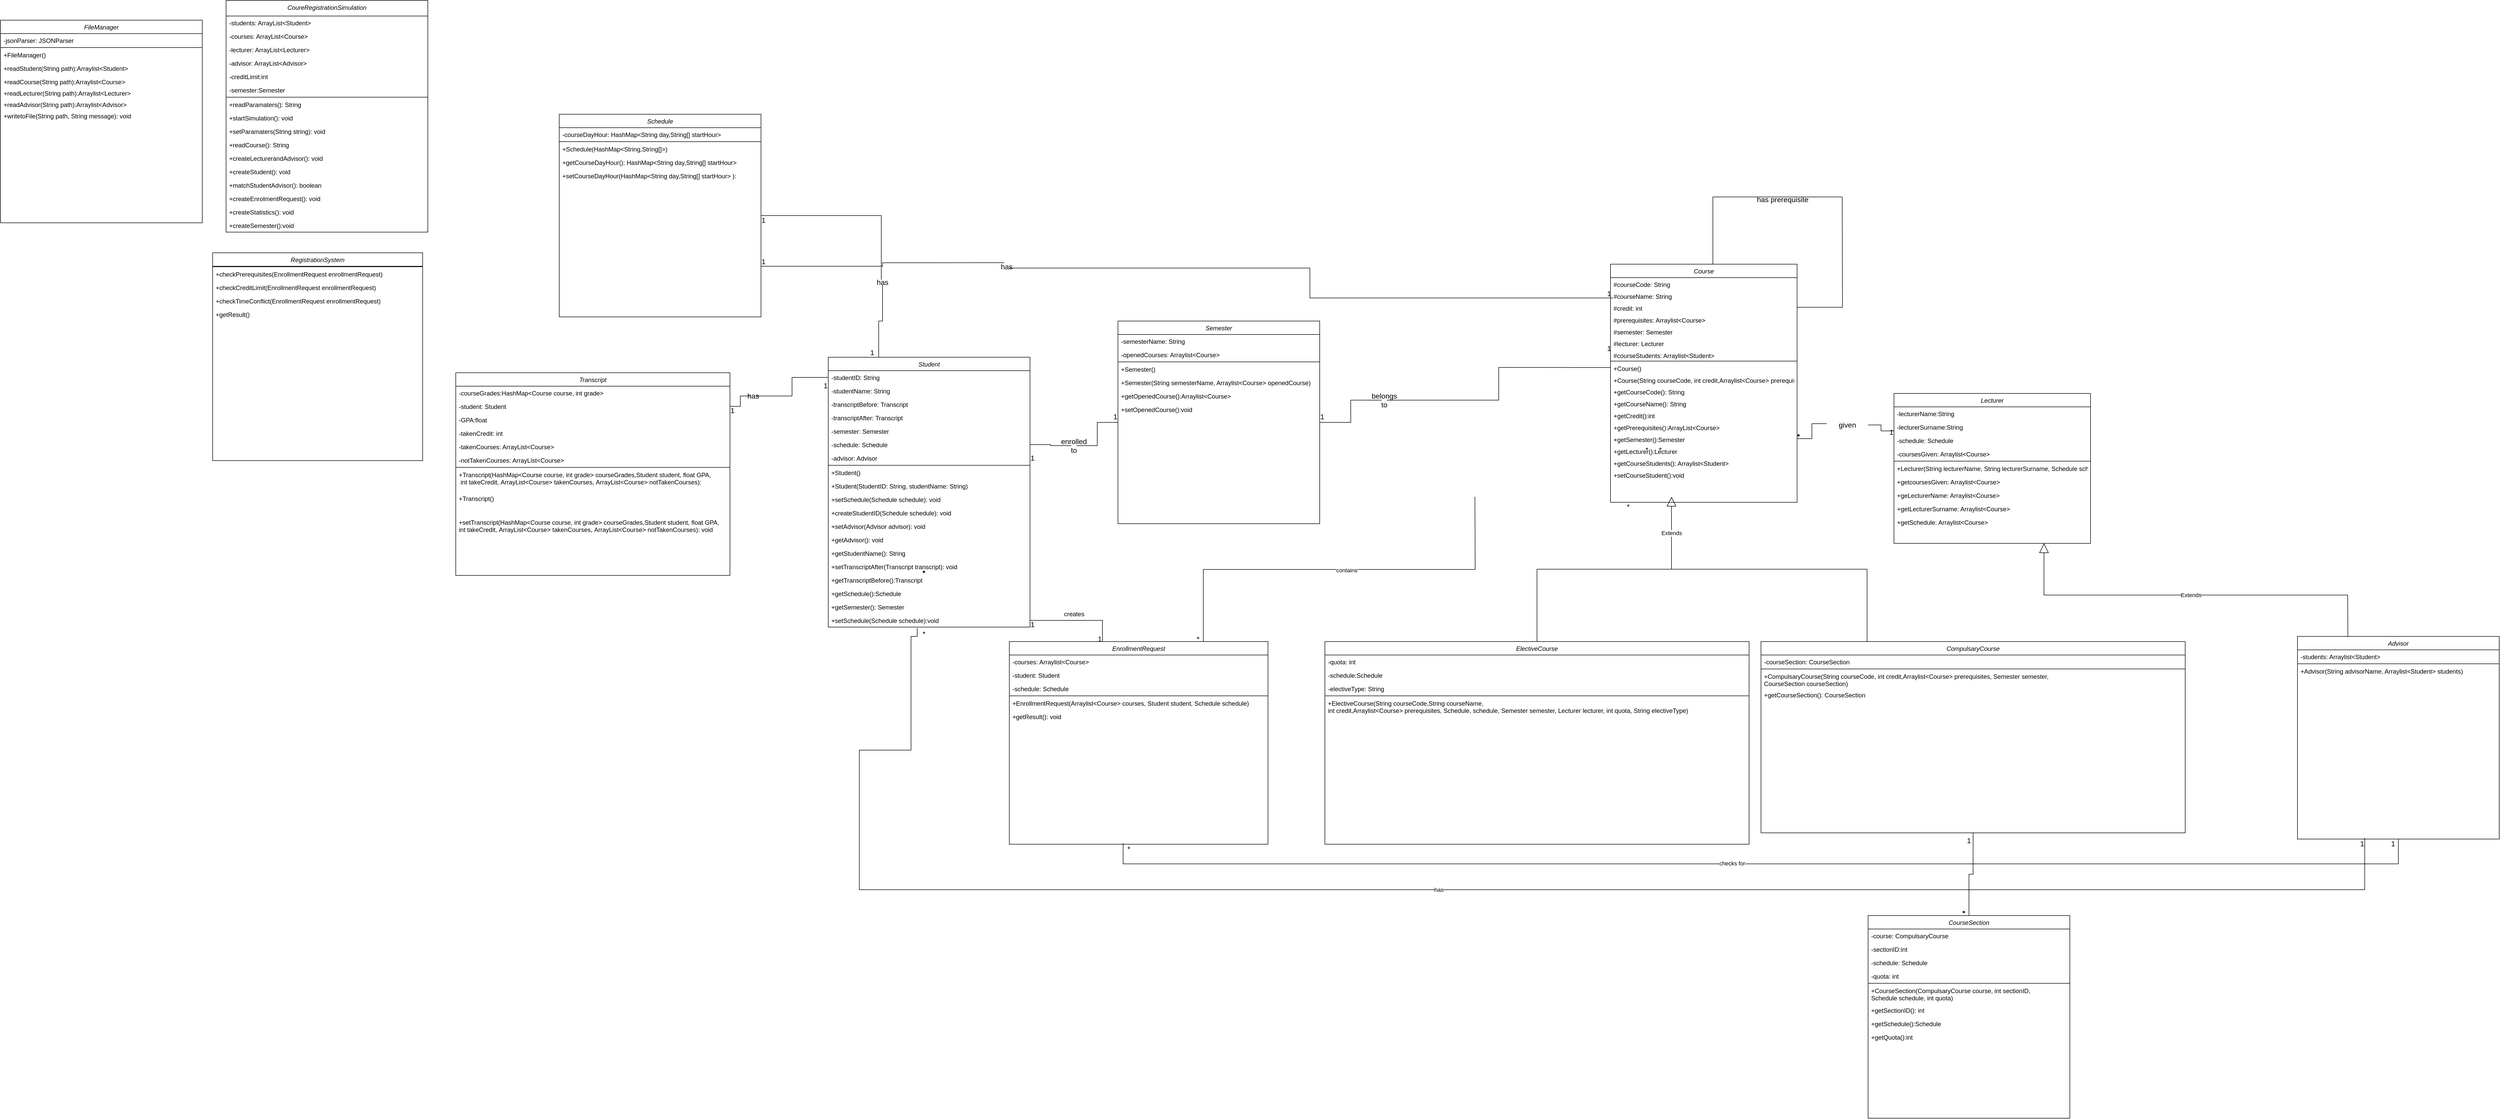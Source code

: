 <mxfile version="20.5.3" type="device"><diagram id="C5RBs43oDa-KdzZeNtuy" name="Page-1"><mxGraphModel dx="4078" dy="2656" grid="1" gridSize="10" guides="1" tooltips="1" connect="1" arrows="1" fold="1" page="1" pageScale="1" pageWidth="827" pageHeight="1169" math="0" shadow="0"><root><mxCell id="WIyWlLk6GJQsqaUBKTNV-0"/><mxCell id="WIyWlLk6GJQsqaUBKTNV-1" parent="WIyWlLk6GJQsqaUBKTNV-0"/><mxCell id="zkfFHV4jXpPFQw0GAbJ--0" value="Student" style="swimlane;fontStyle=2;align=center;verticalAlign=top;childLayout=stackLayout;horizontal=1;startSize=26;horizontalStack=0;resizeParent=1;resizeLast=0;collapsible=1;marginBottom=0;rounded=0;shadow=0;strokeWidth=1;" parent="WIyWlLk6GJQsqaUBKTNV-1" vertex="1"><mxGeometry x="-1630" y="-1630" width="390" height="522" as="geometry"><mxRectangle x="230" y="140" width="160" height="26" as="alternateBounds"/></mxGeometry></mxCell><mxCell id="zkfFHV4jXpPFQw0GAbJ--1" value="-studentID: String" style="text;align=left;verticalAlign=top;spacingLeft=4;spacingRight=4;overflow=hidden;rotatable=0;points=[[0,0.5],[1,0.5]];portConstraint=eastwest;" parent="zkfFHV4jXpPFQw0GAbJ--0" vertex="1"><mxGeometry y="26" width="390" height="26" as="geometry"/></mxCell><mxCell id="zkfFHV4jXpPFQw0GAbJ--2" value="-studentName: String" style="text;align=left;verticalAlign=top;spacingLeft=4;spacingRight=4;overflow=hidden;rotatable=0;points=[[0,0.5],[1,0.5]];portConstraint=eastwest;rounded=0;shadow=0;html=0;" parent="zkfFHV4jXpPFQw0GAbJ--0" vertex="1"><mxGeometry y="52" width="390" height="26" as="geometry"/></mxCell><mxCell id="zkfFHV4jXpPFQw0GAbJ--3" value="-transcriptBefore: Transcript&#10;" style="text;align=left;verticalAlign=top;spacingLeft=4;spacingRight=4;overflow=hidden;rotatable=0;points=[[0,0.5],[1,0.5]];portConstraint=eastwest;rounded=0;shadow=0;html=0;" parent="zkfFHV4jXpPFQw0GAbJ--0" vertex="1"><mxGeometry y="78" width="390" height="26" as="geometry"/></mxCell><mxCell id="SUrLUKDAX--bKKQm8gHR-22" value="-transcriptAfter: Transcript&#10;" style="text;align=left;verticalAlign=top;spacingLeft=4;spacingRight=4;overflow=hidden;rotatable=0;points=[[0,0.5],[1,0.5]];portConstraint=eastwest;rounded=0;shadow=0;html=0;" parent="zkfFHV4jXpPFQw0GAbJ--0" vertex="1"><mxGeometry y="104" width="390" height="26" as="geometry"/></mxCell><mxCell id="zkfFHV4jXpPFQw0GAbJ--5" value="-semester: Semester" style="text;align=left;verticalAlign=top;spacingLeft=4;spacingRight=4;overflow=hidden;rotatable=0;points=[[0,0.5],[1,0.5]];portConstraint=eastwest;" parent="zkfFHV4jXpPFQw0GAbJ--0" vertex="1"><mxGeometry y="130" width="390" height="26" as="geometry"/></mxCell><mxCell id="31LtHZoypXAe2rBqgwgA-4" value="-schedule: Schedule" style="text;align=left;verticalAlign=top;spacingLeft=4;spacingRight=4;overflow=hidden;rotatable=0;points=[[0,0.5],[1,0.5]];portConstraint=eastwest;rounded=0;shadow=0;html=0;" parent="zkfFHV4jXpPFQw0GAbJ--0" vertex="1"><mxGeometry y="156" width="390" height="26" as="geometry"/></mxCell><mxCell id="31LtHZoypXAe2rBqgwgA-9" value="-advisor: Advisor" style="text;align=left;verticalAlign=top;spacingLeft=4;spacingRight=4;overflow=hidden;rotatable=0;points=[[0,0.5],[1,0.5]];portConstraint=eastwest;rounded=0;shadow=0;html=0;" parent="zkfFHV4jXpPFQw0GAbJ--0" vertex="1"><mxGeometry y="182" width="390" height="26" as="geometry"/></mxCell><mxCell id="zkfFHV4jXpPFQw0GAbJ--4" value="" style="line;html=1;strokeWidth=1;align=left;verticalAlign=middle;spacingTop=-1;spacingLeft=3;spacingRight=3;rotatable=0;labelPosition=right;points=[];portConstraint=eastwest;" parent="zkfFHV4jXpPFQw0GAbJ--0" vertex="1"><mxGeometry y="208" width="390" height="2" as="geometry"/></mxCell><mxCell id="31LtHZoypXAe2rBqgwgA-6" value="+Student()" style="text;align=left;verticalAlign=top;spacingLeft=4;spacingRight=4;overflow=hidden;rotatable=0;points=[[0,0.5],[1,0.5]];portConstraint=eastwest;rounded=0;shadow=0;html=0;" parent="zkfFHV4jXpPFQw0GAbJ--0" vertex="1"><mxGeometry y="210" width="390" height="26" as="geometry"/></mxCell><mxCell id="31LtHZoypXAe2rBqgwgA-7" value="+Student(StudentID: String, studentName: String)" style="text;align=left;verticalAlign=top;spacingLeft=4;spacingRight=4;overflow=hidden;rotatable=0;points=[[0,0.5],[1,0.5]];portConstraint=eastwest;rounded=0;shadow=0;html=0;" parent="zkfFHV4jXpPFQw0GAbJ--0" vertex="1"><mxGeometry y="236" width="390" height="26" as="geometry"/></mxCell><mxCell id="JUIO5snq8uLX6ofHR0bj-6" value="+setSchedule(Schedule schedule): void" style="text;align=left;verticalAlign=top;spacingLeft=4;spacingRight=4;overflow=hidden;rotatable=0;points=[[0,0.5],[1,0.5]];portConstraint=eastwest;rounded=0;shadow=0;html=0;" parent="zkfFHV4jXpPFQw0GAbJ--0" vertex="1"><mxGeometry y="262" width="390" height="26" as="geometry"/></mxCell><mxCell id="JUIO5snq8uLX6ofHR0bj-7" value="+createStudentID(Schedule schedule): void" style="text;align=left;verticalAlign=top;spacingLeft=4;spacingRight=4;overflow=hidden;rotatable=0;points=[[0,0.5],[1,0.5]];portConstraint=eastwest;rounded=0;shadow=0;html=0;" parent="zkfFHV4jXpPFQw0GAbJ--0" vertex="1"><mxGeometry y="288" width="390" height="26" as="geometry"/></mxCell><mxCell id="JUIO5snq8uLX6ofHR0bj-14" value="+setAdvisor(Advisor advisor): void" style="text;align=left;verticalAlign=top;spacingLeft=4;spacingRight=4;overflow=hidden;rotatable=0;points=[[0,0.5],[1,0.5]];portConstraint=eastwest;rounded=0;shadow=0;html=0;" parent="zkfFHV4jXpPFQw0GAbJ--0" vertex="1"><mxGeometry y="314" width="390" height="26" as="geometry"/></mxCell><mxCell id="SUrLUKDAX--bKKQm8gHR-10" value="+getAdvisor(): void" style="text;align=left;verticalAlign=top;spacingLeft=4;spacingRight=4;overflow=hidden;rotatable=0;points=[[0,0.5],[1,0.5]];portConstraint=eastwest;rounded=0;shadow=0;html=0;" parent="zkfFHV4jXpPFQw0GAbJ--0" vertex="1"><mxGeometry y="340" width="390" height="26" as="geometry"/></mxCell><mxCell id="SUrLUKDAX--bKKQm8gHR-11" value="+getStudentName(): String" style="text;align=left;verticalAlign=top;spacingLeft=4;spacingRight=4;overflow=hidden;rotatable=0;points=[[0,0.5],[1,0.5]];portConstraint=eastwest;rounded=0;shadow=0;html=0;" parent="zkfFHV4jXpPFQw0GAbJ--0" vertex="1"><mxGeometry y="366" width="390" height="26" as="geometry"/></mxCell><mxCell id="SUrLUKDAX--bKKQm8gHR-12" value="+setTranscriptAfter(Transcript transcript): void" style="text;align=left;verticalAlign=top;spacingLeft=4;spacingRight=4;overflow=hidden;rotatable=0;points=[[0,0.5],[1,0.5]];portConstraint=eastwest;rounded=0;shadow=0;html=0;" parent="zkfFHV4jXpPFQw0GAbJ--0" vertex="1"><mxGeometry y="392" width="390" height="26" as="geometry"/></mxCell><mxCell id="SUrLUKDAX--bKKQm8gHR-13" value="+getTranscriptBefore():Transcript" style="text;align=left;verticalAlign=top;spacingLeft=4;spacingRight=4;overflow=hidden;rotatable=0;points=[[0,0.5],[1,0.5]];portConstraint=eastwest;rounded=0;shadow=0;html=0;" parent="zkfFHV4jXpPFQw0GAbJ--0" vertex="1"><mxGeometry y="418" width="390" height="26" as="geometry"/></mxCell><mxCell id="SUrLUKDAX--bKKQm8gHR-14" value="+getSchedule():Schedule" style="text;align=left;verticalAlign=top;spacingLeft=4;spacingRight=4;overflow=hidden;rotatable=0;points=[[0,0.5],[1,0.5]];portConstraint=eastwest;rounded=0;shadow=0;html=0;" parent="zkfFHV4jXpPFQw0GAbJ--0" vertex="1"><mxGeometry y="444" width="390" height="26" as="geometry"/></mxCell><mxCell id="SUrLUKDAX--bKKQm8gHR-15" value="+getSemester(): Semester" style="text;align=left;verticalAlign=top;spacingLeft=4;spacingRight=4;overflow=hidden;rotatable=0;points=[[0,0.5],[1,0.5]];portConstraint=eastwest;rounded=0;shadow=0;html=0;" parent="zkfFHV4jXpPFQw0GAbJ--0" vertex="1"><mxGeometry y="470" width="390" height="26" as="geometry"/></mxCell><mxCell id="SUrLUKDAX--bKKQm8gHR-26" value="+setSchedule(Schedule schedule):void" style="text;align=left;verticalAlign=top;spacingLeft=4;spacingRight=4;overflow=hidden;rotatable=0;points=[[0,0.5],[1,0.5]];portConstraint=eastwest;rounded=0;shadow=0;html=0;" parent="zkfFHV4jXpPFQw0GAbJ--0" vertex="1"><mxGeometry y="496" width="390" height="26" as="geometry"/></mxCell><mxCell id="31LtHZoypXAe2rBqgwgA-13" value="RegistrationSystem" style="swimlane;fontStyle=2;align=center;verticalAlign=top;childLayout=stackLayout;horizontal=1;startSize=26;horizontalStack=0;resizeParent=1;resizeLast=0;collapsible=1;marginBottom=0;rounded=0;shadow=0;strokeWidth=1;" parent="WIyWlLk6GJQsqaUBKTNV-1" vertex="1"><mxGeometry x="-2820" y="-1832" width="406" height="402" as="geometry"><mxRectangle x="230" y="140" width="160" height="26" as="alternateBounds"/></mxGeometry></mxCell><mxCell id="31LtHZoypXAe2rBqgwgA-23" value="" style="line;html=1;strokeWidth=1;align=left;verticalAlign=middle;spacingTop=-1;spacingLeft=3;spacingRight=3;rotatable=0;labelPosition=right;points=[];portConstraint=eastwest;" parent="31LtHZoypXAe2rBqgwgA-13" vertex="1"><mxGeometry y="26" width="406" height="2" as="geometry"/></mxCell><mxCell id="31LtHZoypXAe2rBqgwgA-25" value="+checkPrerequisites(EnrollmentRequest enrollmentRequest)" style="text;align=left;verticalAlign=top;spacingLeft=4;spacingRight=4;overflow=hidden;rotatable=0;points=[[0,0.5],[1,0.5]];portConstraint=eastwest;rounded=0;shadow=0;html=0;" parent="31LtHZoypXAe2rBqgwgA-13" vertex="1"><mxGeometry y="28" width="406" height="26" as="geometry"/></mxCell><mxCell id="JUIO5snq8uLX6ofHR0bj-9" value="+checkCreditLimit(EnrollmentRequest enrollmentRequest)" style="text;align=left;verticalAlign=top;spacingLeft=4;spacingRight=4;overflow=hidden;rotatable=0;points=[[0,0.5],[1,0.5]];portConstraint=eastwest;rounded=0;shadow=0;html=0;" parent="31LtHZoypXAe2rBqgwgA-13" vertex="1"><mxGeometry y="54" width="406" height="26" as="geometry"/></mxCell><mxCell id="31LtHZoypXAe2rBqgwgA-26" value="+checkTimeConflict(EnrollmentRequest enrollmentRequest)" style="text;align=left;verticalAlign=top;spacingLeft=4;spacingRight=4;overflow=hidden;rotatable=0;points=[[0,0.5],[1,0.5]];portConstraint=eastwest;rounded=0;shadow=0;html=0;" parent="31LtHZoypXAe2rBqgwgA-13" vertex="1"><mxGeometry y="80" width="406" height="26" as="geometry"/></mxCell><mxCell id="JUIO5snq8uLX6ofHR0bj-10" value="+getResult()" style="text;align=left;verticalAlign=top;spacingLeft=4;spacingRight=4;overflow=hidden;rotatable=0;points=[[0,0.5],[1,0.5]];portConstraint=eastwest;rounded=0;shadow=0;html=0;" parent="31LtHZoypXAe2rBqgwgA-13" vertex="1"><mxGeometry y="106" width="406" height="26" as="geometry"/></mxCell><mxCell id="31LtHZoypXAe2rBqgwgA-159" style="edgeStyle=orthogonalEdgeStyle;shape=connector;rounded=0;orthogonalLoop=1;jettySize=auto;html=1;exitX=0.5;exitY=1;exitDx=0;exitDy=0;labelBackgroundColor=default;strokeColor=default;fontFamily=Helvetica;fontSize=11;fontColor=default;startArrow=none;startFill=0;endArrow=none;endFill=0;" parent="WIyWlLk6GJQsqaUBKTNV-1" source="31LtHZoypXAe2rBqgwgA-27" edge="1"><mxGeometry relative="1" as="geometry"><Array as="points"><mxPoint x="1405" y="-650"/><mxPoint x="-1060" y="-650"/></Array><mxPoint x="-1060" y="-690" as="targetPoint"/></mxGeometry></mxCell><mxCell id="4INmrf_RAe3mjhhrc1VP-68" value="checks for" style="edgeLabel;html=1;align=center;verticalAlign=middle;resizable=0;points=[];" parent="31LtHZoypXAe2rBqgwgA-159" vertex="1" connectable="0"><mxGeometry x="0.047" y="-1" relative="1" as="geometry"><mxPoint as="offset"/></mxGeometry></mxCell><mxCell id="31LtHZoypXAe2rBqgwgA-27" value="Advisor" style="swimlane;fontStyle=2;align=center;verticalAlign=top;childLayout=stackLayout;horizontal=1;startSize=26;horizontalStack=0;resizeParent=1;resizeLast=0;collapsible=1;marginBottom=0;rounded=0;shadow=0;strokeWidth=1;" parent="WIyWlLk6GJQsqaUBKTNV-1" vertex="1"><mxGeometry x="1210" y="-1090" width="390" height="392" as="geometry"><mxRectangle x="230" y="140" width="160" height="26" as="alternateBounds"/></mxGeometry></mxCell><mxCell id="31LtHZoypXAe2rBqgwgA-36" value="-students: Arraylist&lt;Student&gt;" style="text;align=left;verticalAlign=top;spacingLeft=4;spacingRight=4;overflow=hidden;rotatable=0;points=[[0,0.5],[1,0.5]];portConstraint=eastwest;rounded=0;shadow=0;html=0;" parent="31LtHZoypXAe2rBqgwgA-27" vertex="1"><mxGeometry y="26" width="390" height="26" as="geometry"/></mxCell><mxCell id="31LtHZoypXAe2rBqgwgA-37" value="" style="line;html=1;strokeWidth=1;align=left;verticalAlign=middle;spacingTop=-1;spacingLeft=3;spacingRight=3;rotatable=0;labelPosition=right;points=[];portConstraint=eastwest;" parent="31LtHZoypXAe2rBqgwgA-27" vertex="1"><mxGeometry y="52" width="390" height="2" as="geometry"/></mxCell><mxCell id="31LtHZoypXAe2rBqgwgA-38" value="+Advisor(String advisorName, Arraylist&lt;Student&gt; students)" style="text;align=left;verticalAlign=top;spacingLeft=4;spacingRight=4;overflow=hidden;rotatable=0;points=[[0,0.5],[1,0.5]];portConstraint=eastwest;rounded=0;shadow=0;html=0;" parent="31LtHZoypXAe2rBqgwgA-27" vertex="1"><mxGeometry y="54" width="390" height="26" as="geometry"/></mxCell><mxCell id="31LtHZoypXAe2rBqgwgA-132" style="edgeStyle=orthogonalEdgeStyle;shape=connector;rounded=0;orthogonalLoop=1;jettySize=auto;html=1;entryX=0.5;entryY=0;entryDx=0;entryDy=0;labelBackgroundColor=default;strokeColor=default;fontFamily=Helvetica;fontSize=11;fontColor=default;endArrow=none;endFill=0;startArrow=none;startFill=0;" parent="WIyWlLk6GJQsqaUBKTNV-1" target="31LtHZoypXAe2rBqgwgA-126" edge="1"><mxGeometry relative="1" as="geometry"><Array as="points"><mxPoint x="-50" y="-1220"/><mxPoint x="-260" y="-1220"/></Array><mxPoint x="-40" y="-1220" as="sourcePoint"/></mxGeometry></mxCell><mxCell id="31LtHZoypXAe2rBqgwgA-56" value="FileManager" style="swimlane;fontStyle=2;align=center;verticalAlign=top;childLayout=stackLayout;horizontal=1;startSize=26;horizontalStack=0;resizeParent=1;resizeLast=0;collapsible=1;marginBottom=0;rounded=0;shadow=0;strokeWidth=1;" parent="WIyWlLk6GJQsqaUBKTNV-1" vertex="1"><mxGeometry x="-3230" y="-2282" width="390" height="392" as="geometry"><mxRectangle x="230" y="140" width="160" height="26" as="alternateBounds"/></mxGeometry></mxCell><mxCell id="31LtHZoypXAe2rBqgwgA-58" value="-jsonParser: JSONParser" style="text;align=left;verticalAlign=top;spacingLeft=4;spacingRight=4;overflow=hidden;rotatable=0;points=[[0,0.5],[1,0.5]];portConstraint=eastwest;rounded=0;shadow=0;html=0;" parent="31LtHZoypXAe2rBqgwgA-56" vertex="1"><mxGeometry y="26" width="390" height="26" as="geometry"/></mxCell><mxCell id="31LtHZoypXAe2rBqgwgA-59" value="" style="line;html=1;strokeWidth=1;align=left;verticalAlign=middle;spacingTop=-1;spacingLeft=3;spacingRight=3;rotatable=0;labelPosition=right;points=[];portConstraint=eastwest;" parent="31LtHZoypXAe2rBqgwgA-56" vertex="1"><mxGeometry y="52" width="390" height="2" as="geometry"/></mxCell><mxCell id="31LtHZoypXAe2rBqgwgA-60" value="+FileManager()" style="text;align=left;verticalAlign=top;spacingLeft=4;spacingRight=4;overflow=hidden;rotatable=0;points=[[0,0.5],[1,0.5]];portConstraint=eastwest;rounded=0;shadow=0;html=0;" parent="31LtHZoypXAe2rBqgwgA-56" vertex="1"><mxGeometry y="54" width="390" height="26" as="geometry"/></mxCell><mxCell id="31LtHZoypXAe2rBqgwgA-61" value="+readStudent(String path):Arraylist&lt;Student&gt;" style="text;align=left;verticalAlign=top;spacingLeft=4;spacingRight=4;overflow=hidden;rotatable=0;points=[[0,0.5],[1,0.5]];portConstraint=eastwest;rounded=0;shadow=0;html=0;" parent="31LtHZoypXAe2rBqgwgA-56" vertex="1"><mxGeometry y="80" width="390" height="26" as="geometry"/></mxCell><mxCell id="31LtHZoypXAe2rBqgwgA-63" value="+readCourse(String path):Arraylist&lt;Course&gt;" style="text;align=left;verticalAlign=top;spacingLeft=4;spacingRight=4;overflow=hidden;rotatable=0;points=[[0,0.5],[1,0.5]];portConstraint=eastwest;rounded=0;shadow=0;html=0;" parent="31LtHZoypXAe2rBqgwgA-56" vertex="1"><mxGeometry y="106" width="390" height="22" as="geometry"/></mxCell><mxCell id="4INmrf_RAe3mjhhrc1VP-78" value="+readLecturer(String path):Arraylist&lt;Lecturer&gt;" style="text;align=left;verticalAlign=top;spacingLeft=4;spacingRight=4;overflow=hidden;rotatable=0;points=[[0,0.5],[1,0.5]];portConstraint=eastwest;rounded=0;shadow=0;html=0;" parent="31LtHZoypXAe2rBqgwgA-56" vertex="1"><mxGeometry y="128" width="390" height="22" as="geometry"/></mxCell><mxCell id="4INmrf_RAe3mjhhrc1VP-79" value="+readAdvisor(String path):Arraylist&lt;Advisor&gt;" style="text;align=left;verticalAlign=top;spacingLeft=4;spacingRight=4;overflow=hidden;rotatable=0;points=[[0,0.5],[1,0.5]];portConstraint=eastwest;rounded=0;shadow=0;html=0;" parent="31LtHZoypXAe2rBqgwgA-56" vertex="1"><mxGeometry y="150" width="390" height="22" as="geometry"/></mxCell><mxCell id="31LtHZoypXAe2rBqgwgA-90" value="+writetoFile(String path, String message): void" style="text;align=left;verticalAlign=top;spacingLeft=4;spacingRight=4;overflow=hidden;rotatable=0;points=[[0,0.5],[1,0.5]];portConstraint=eastwest;rounded=0;shadow=0;html=0;" parent="31LtHZoypXAe2rBqgwgA-56" vertex="1"><mxGeometry y="172" width="390" height="26" as="geometry"/></mxCell><mxCell id="31LtHZoypXAe2rBqgwgA-64" value="CourseSection" style="swimlane;fontStyle=2;align=center;verticalAlign=top;childLayout=stackLayout;horizontal=1;startSize=26;horizontalStack=0;resizeParent=1;resizeLast=0;collapsible=1;marginBottom=0;rounded=0;shadow=0;strokeWidth=1;" parent="WIyWlLk6GJQsqaUBKTNV-1" vertex="1"><mxGeometry x="380" y="-550" width="390" height="392" as="geometry"><mxRectangle x="230" y="140" width="160" height="26" as="alternateBounds"/></mxGeometry></mxCell><mxCell id="31LtHZoypXAe2rBqgwgA-65" value="-course: CompulsaryCourse" style="text;align=left;verticalAlign=top;spacingLeft=4;spacingRight=4;overflow=hidden;rotatable=0;points=[[0,0.5],[1,0.5]];portConstraint=eastwest;rounded=0;shadow=0;html=0;" parent="31LtHZoypXAe2rBqgwgA-64" vertex="1"><mxGeometry y="26" width="390" height="26" as="geometry"/></mxCell><mxCell id="SUrLUKDAX--bKKQm8gHR-51" value="-sectionID:int" style="text;align=left;verticalAlign=top;spacingLeft=4;spacingRight=4;overflow=hidden;rotatable=0;points=[[0,0.5],[1,0.5]];portConstraint=eastwest;rounded=0;shadow=0;html=0;" parent="31LtHZoypXAe2rBqgwgA-64" vertex="1"><mxGeometry y="52" width="390" height="26" as="geometry"/></mxCell><mxCell id="31LtHZoypXAe2rBqgwgA-66" value="-schedule: Schedule" style="text;align=left;verticalAlign=top;spacingLeft=4;spacingRight=4;overflow=hidden;rotatable=0;points=[[0,0.5],[1,0.5]];portConstraint=eastwest;rounded=0;shadow=0;html=0;" parent="31LtHZoypXAe2rBqgwgA-64" vertex="1"><mxGeometry y="78" width="390" height="26" as="geometry"/></mxCell><mxCell id="31LtHZoypXAe2rBqgwgA-71" value="-quota: int" style="text;align=left;verticalAlign=top;spacingLeft=4;spacingRight=4;overflow=hidden;rotatable=0;points=[[0,0.5],[1,0.5]];portConstraint=eastwest;rounded=0;shadow=0;html=0;" parent="31LtHZoypXAe2rBqgwgA-64" vertex="1"><mxGeometry y="104" width="390" height="26" as="geometry"/></mxCell><mxCell id="31LtHZoypXAe2rBqgwgA-67" value="" style="line;html=1;strokeWidth=1;align=left;verticalAlign=middle;spacingTop=-1;spacingLeft=3;spacingRight=3;rotatable=0;labelPosition=right;points=[];portConstraint=eastwest;" parent="31LtHZoypXAe2rBqgwgA-64" vertex="1"><mxGeometry y="130" width="390" height="2" as="geometry"/></mxCell><mxCell id="31LtHZoypXAe2rBqgwgA-68" value="+CourseSection(CompulsaryCourse course, int sectionID,&#10;Schedule schedule, int quota)" style="text;align=left;verticalAlign=top;spacingLeft=4;spacingRight=4;overflow=hidden;rotatable=0;points=[[0,0.5],[1,0.5]];portConstraint=eastwest;rounded=0;shadow=0;html=0;" parent="31LtHZoypXAe2rBqgwgA-64" vertex="1"><mxGeometry y="132" width="390" height="38" as="geometry"/></mxCell><mxCell id="SUrLUKDAX--bKKQm8gHR-52" value="+getSectionID(): int" style="text;align=left;verticalAlign=top;spacingLeft=4;spacingRight=4;overflow=hidden;rotatable=0;points=[[0,0.5],[1,0.5]];portConstraint=eastwest;rounded=0;shadow=0;html=0;" parent="31LtHZoypXAe2rBqgwgA-64" vertex="1"><mxGeometry y="170" width="390" height="26" as="geometry"/></mxCell><mxCell id="SUrLUKDAX--bKKQm8gHR-55" value="+getSchedule():Schedule" style="text;align=left;verticalAlign=top;spacingLeft=4;spacingRight=4;overflow=hidden;rotatable=0;points=[[0,0.5],[1,0.5]];portConstraint=eastwest;rounded=0;shadow=0;html=0;" parent="31LtHZoypXAe2rBqgwgA-64" vertex="1"><mxGeometry y="196" width="390" height="26" as="geometry"/></mxCell><mxCell id="SUrLUKDAX--bKKQm8gHR-56" value="+getQuota():int" style="text;align=left;verticalAlign=top;spacingLeft=4;spacingRight=4;overflow=hidden;rotatable=0;points=[[0,0.5],[1,0.5]];portConstraint=eastwest;rounded=0;shadow=0;html=0;" parent="31LtHZoypXAe2rBqgwgA-64" vertex="1"><mxGeometry y="222" width="390" height="26" as="geometry"/></mxCell><mxCell id="31LtHZoypXAe2rBqgwgA-150" style="edgeStyle=orthogonalEdgeStyle;shape=connector;rounded=0;orthogonalLoop=1;jettySize=auto;html=1;labelBackgroundColor=default;strokeColor=default;fontFamily=Helvetica;fontSize=11;fontColor=default;startArrow=none;startFill=0;endArrow=none;endFill=0;" parent="WIyWlLk6GJQsqaUBKTNV-1" source="4INmrf_RAe3mjhhrc1VP-55" target="31LtHZoypXAe2rBqgwgA-4" edge="1"><mxGeometry relative="1" as="geometry"/></mxCell><mxCell id="31LtHZoypXAe2rBqgwgA-151" style="edgeStyle=orthogonalEdgeStyle;shape=connector;rounded=0;orthogonalLoop=1;jettySize=auto;html=1;exitX=1;exitY=0.5;exitDx=0;exitDy=0;entryX=0;entryY=0.5;entryDx=0;entryDy=0;labelBackgroundColor=default;strokeColor=default;fontFamily=Helvetica;fontSize=11;fontColor=default;startArrow=none;startFill=0;endArrow=none;endFill=0;" parent="WIyWlLk6GJQsqaUBKTNV-1" source="4INmrf_RAe3mjhhrc1VP-53" target="31LtHZoypXAe2rBqgwgA-53" edge="1"><mxGeometry relative="1" as="geometry"/></mxCell><mxCell id="31LtHZoypXAe2rBqgwgA-91" value="Semester" style="swimlane;fontStyle=2;align=center;verticalAlign=top;childLayout=stackLayout;horizontal=1;startSize=26;horizontalStack=0;resizeParent=1;resizeLast=0;collapsible=1;marginBottom=0;rounded=0;shadow=0;strokeWidth=1;" parent="WIyWlLk6GJQsqaUBKTNV-1" vertex="1"><mxGeometry x="-1070" y="-1700" width="390" height="392" as="geometry"><mxRectangle x="230" y="140" width="160" height="26" as="alternateBounds"/></mxGeometry></mxCell><mxCell id="31LtHZoypXAe2rBqgwgA-92" value="-semesterName: String" style="text;align=left;verticalAlign=top;spacingLeft=4;spacingRight=4;overflow=hidden;rotatable=0;points=[[0,0.5],[1,0.5]];portConstraint=eastwest;rounded=0;shadow=0;html=0;" parent="31LtHZoypXAe2rBqgwgA-91" vertex="1"><mxGeometry y="26" width="390" height="26" as="geometry"/></mxCell><mxCell id="31LtHZoypXAe2rBqgwgA-93" value="-openedCourses: Arraylist&lt;Course&gt;" style="text;align=left;verticalAlign=top;spacingLeft=4;spacingRight=4;overflow=hidden;rotatable=0;points=[[0,0.5],[1,0.5]];portConstraint=eastwest;rounded=0;shadow=0;html=0;" parent="31LtHZoypXAe2rBqgwgA-91" vertex="1"><mxGeometry y="52" width="390" height="26" as="geometry"/></mxCell><mxCell id="31LtHZoypXAe2rBqgwgA-94" value="" style="line;html=1;strokeWidth=1;align=left;verticalAlign=middle;spacingTop=-1;spacingLeft=3;spacingRight=3;rotatable=0;labelPosition=right;points=[];portConstraint=eastwest;" parent="31LtHZoypXAe2rBqgwgA-91" vertex="1"><mxGeometry y="78" width="390" height="2" as="geometry"/></mxCell><mxCell id="JUIO5snq8uLX6ofHR0bj-16" value="+Semester()" style="text;align=left;verticalAlign=top;spacingLeft=4;spacingRight=4;overflow=hidden;rotatable=0;points=[[0,0.5],[1,0.5]];portConstraint=eastwest;rounded=0;shadow=0;html=0;" parent="31LtHZoypXAe2rBqgwgA-91" vertex="1"><mxGeometry y="80" width="390" height="26" as="geometry"/></mxCell><mxCell id="SUrLUKDAX--bKKQm8gHR-31" value="+Semester(String semesterName, Arraylist&lt;Course&gt; openedCourse)" style="text;align=left;verticalAlign=top;spacingLeft=4;spacingRight=4;overflow=hidden;rotatable=0;points=[[0,0.5],[1,0.5]];portConstraint=eastwest;rounded=0;shadow=0;html=0;" parent="31LtHZoypXAe2rBqgwgA-91" vertex="1"><mxGeometry y="106" width="390" height="26" as="geometry"/></mxCell><mxCell id="JUIO5snq8uLX6ofHR0bj-8" value="+getOpenedCourse():Arraylist&lt;Course&gt;" style="text;align=left;verticalAlign=top;spacingLeft=4;spacingRight=4;overflow=hidden;rotatable=0;points=[[0,0.5],[1,0.5]];portConstraint=eastwest;rounded=0;shadow=0;html=0;" parent="31LtHZoypXAe2rBqgwgA-91" vertex="1"><mxGeometry y="132" width="390" height="26" as="geometry"/></mxCell><mxCell id="SUrLUKDAX--bKKQm8gHR-30" value="+setOpenedCourse():void&#10;&#10;" style="text;align=left;verticalAlign=top;spacingLeft=4;spacingRight=4;overflow=hidden;rotatable=0;points=[[0,0.5],[1,0.5]];portConstraint=eastwest;rounded=0;shadow=0;html=0;" parent="31LtHZoypXAe2rBqgwgA-91" vertex="1"><mxGeometry y="158" width="390" height="26" as="geometry"/></mxCell><mxCell id="31LtHZoypXAe2rBqgwgA-108" value="Transcript" style="swimlane;fontStyle=2;align=center;verticalAlign=top;childLayout=stackLayout;horizontal=1;startSize=26;horizontalStack=0;resizeParent=1;resizeLast=0;collapsible=1;marginBottom=0;rounded=0;shadow=0;strokeWidth=1;" parent="WIyWlLk6GJQsqaUBKTNV-1" vertex="1"><mxGeometry x="-2350" y="-1600" width="530" height="392" as="geometry"><mxRectangle x="230" y="140" width="160" height="26" as="alternateBounds"/></mxGeometry></mxCell><mxCell id="31LtHZoypXAe2rBqgwgA-109" value="-courseGrades:HashMap&lt;Course course, int grade&gt;" style="text;align=left;verticalAlign=top;spacingLeft=4;spacingRight=4;overflow=hidden;rotatable=0;points=[[0,0.5],[1,0.5]];portConstraint=eastwest;rounded=0;shadow=0;html=0;" parent="31LtHZoypXAe2rBqgwgA-108" vertex="1"><mxGeometry y="26" width="530" height="26" as="geometry"/></mxCell><mxCell id="31LtHZoypXAe2rBqgwgA-155" value="-student: Student" style="text;align=left;verticalAlign=top;spacingLeft=4;spacingRight=4;overflow=hidden;rotatable=0;points=[[0,0.5],[1,0.5]];portConstraint=eastwest;rounded=0;shadow=0;html=0;" parent="31LtHZoypXAe2rBqgwgA-108" vertex="1"><mxGeometry y="52" width="530" height="26" as="geometry"/></mxCell><mxCell id="31LtHZoypXAe2rBqgwgA-110" value="-GPA:float" style="text;align=left;verticalAlign=top;spacingLeft=4;spacingRight=4;overflow=hidden;rotatable=0;points=[[0,0.5],[1,0.5]];portConstraint=eastwest;rounded=0;shadow=0;html=0;" parent="31LtHZoypXAe2rBqgwgA-108" vertex="1"><mxGeometry y="78" width="530" height="26" as="geometry"/></mxCell><mxCell id="31LtHZoypXAe2rBqgwgA-113" value="-takenCredit: int" style="text;align=left;verticalAlign=top;spacingLeft=4;spacingRight=4;overflow=hidden;rotatable=0;points=[[0,0.5],[1,0.5]];portConstraint=eastwest;rounded=0;shadow=0;html=0;" parent="31LtHZoypXAe2rBqgwgA-108" vertex="1"><mxGeometry y="104" width="530" height="26" as="geometry"/></mxCell><mxCell id="31LtHZoypXAe2rBqgwgA-112" value="-takenCourses: ArrayList&lt;Course&gt;" style="text;align=left;verticalAlign=top;spacingLeft=4;spacingRight=4;overflow=hidden;rotatable=0;points=[[0,0.5],[1,0.5]];portConstraint=eastwest;rounded=0;shadow=0;html=0;" parent="31LtHZoypXAe2rBqgwgA-108" vertex="1"><mxGeometry y="130" width="530" height="26" as="geometry"/></mxCell><mxCell id="31LtHZoypXAe2rBqgwgA-115" value="-notTakenCourses: ArrayList&lt;Course&gt;" style="text;align=left;verticalAlign=top;spacingLeft=4;spacingRight=4;overflow=hidden;rotatable=0;points=[[0,0.5],[1,0.5]];portConstraint=eastwest;rounded=0;shadow=0;html=0;" parent="31LtHZoypXAe2rBqgwgA-108" vertex="1"><mxGeometry y="156" width="530" height="26" as="geometry"/></mxCell><mxCell id="31LtHZoypXAe2rBqgwgA-111" value="" style="line;html=1;strokeWidth=1;align=left;verticalAlign=middle;spacingTop=-1;spacingLeft=3;spacingRight=3;rotatable=0;labelPosition=right;points=[];portConstraint=eastwest;" parent="31LtHZoypXAe2rBqgwgA-108" vertex="1"><mxGeometry y="182" width="530" height="2" as="geometry"/></mxCell><mxCell id="4INmrf_RAe3mjhhrc1VP-80" value="+Transcript(HashMap&lt;Course course, int grade&gt; courseGrades,Student student, float GPA,&#10; int takeCredit, ArrayList&lt;Course&gt; takenCourses, ArrayList&lt;Course&gt; notTakenCourses):" style="text;align=left;verticalAlign=top;spacingLeft=4;spacingRight=4;overflow=hidden;rotatable=0;points=[[0,0.5],[1,0.5]];portConstraint=eastwest;rounded=0;shadow=0;html=0;" parent="31LtHZoypXAe2rBqgwgA-108" vertex="1"><mxGeometry y="184" width="530" height="46" as="geometry"/></mxCell><mxCell id="4INmrf_RAe3mjhhrc1VP-85" value="+Transcript()" style="text;align=left;verticalAlign=top;spacingLeft=4;spacingRight=4;overflow=hidden;rotatable=0;points=[[0,0.5],[1,0.5]];portConstraint=eastwest;rounded=0;shadow=0;html=0;" parent="31LtHZoypXAe2rBqgwgA-108" vertex="1"><mxGeometry y="230" width="530" height="46" as="geometry"/></mxCell><mxCell id="4INmrf_RAe3mjhhrc1VP-96" value="+setTranscript(HashMap&lt;Course course, int grade&gt; courseGrades,Student student, float GPA, &#10;int takeCredit, ArrayList&lt;Course&gt; takenCourses, ArrayList&lt;Course&gt; notTakenCourses): void" style="text;align=left;verticalAlign=top;spacingLeft=4;spacingRight=4;overflow=hidden;rotatable=0;points=[[0,0.5],[1,0.5]];portConstraint=eastwest;rounded=0;shadow=0;html=0;" parent="31LtHZoypXAe2rBqgwgA-108" vertex="1"><mxGeometry y="276" width="530" height="46" as="geometry"/></mxCell><mxCell id="iih601Y2o2DLDhcMTSNn-19" style="edgeStyle=orthogonalEdgeStyle;rounded=0;orthogonalLoop=1;jettySize=auto;html=1;exitX=0.75;exitY=0;exitDx=0;exitDy=0;endArrow=none;endFill=0;" parent="WIyWlLk6GJQsqaUBKTNV-1" source="31LtHZoypXAe2rBqgwgA-116" edge="1"><mxGeometry relative="1" as="geometry"><mxPoint x="-380" y="-1360" as="targetPoint"/></mxGeometry></mxCell><mxCell id="iih601Y2o2DLDhcMTSNn-22" value="contains" style="edgeLabel;html=1;align=center;verticalAlign=middle;resizable=0;points=[];" parent="iih601Y2o2DLDhcMTSNn-19" vertex="1" connectable="0"><mxGeometry x="0.034" y="-1" relative="1" as="geometry"><mxPoint as="offset"/></mxGeometry></mxCell><mxCell id="31LtHZoypXAe2rBqgwgA-116" value="EnrollmentRequest" style="swimlane;fontStyle=2;align=center;verticalAlign=top;childLayout=stackLayout;horizontal=1;startSize=26;horizontalStack=0;resizeParent=1;resizeLast=0;collapsible=1;marginBottom=0;rounded=0;shadow=0;strokeWidth=1;" parent="WIyWlLk6GJQsqaUBKTNV-1" vertex="1"><mxGeometry x="-1280" y="-1080" width="500" height="392" as="geometry"><mxRectangle x="230" y="140" width="160" height="26" as="alternateBounds"/></mxGeometry></mxCell><mxCell id="31LtHZoypXAe2rBqgwgA-117" value="-courses: Arraylist&lt;Course&gt;" style="text;align=left;verticalAlign=top;spacingLeft=4;spacingRight=4;overflow=hidden;rotatable=0;points=[[0,0.5],[1,0.5]];portConstraint=eastwest;rounded=0;shadow=0;html=0;" parent="31LtHZoypXAe2rBqgwgA-116" vertex="1"><mxGeometry y="26" width="500" height="26" as="geometry"/></mxCell><mxCell id="31LtHZoypXAe2rBqgwgA-118" value="-student: Student" style="text;align=left;verticalAlign=top;spacingLeft=4;spacingRight=4;overflow=hidden;rotatable=0;points=[[0,0.5],[1,0.5]];portConstraint=eastwest;rounded=0;shadow=0;html=0;" parent="31LtHZoypXAe2rBqgwgA-116" vertex="1"><mxGeometry y="52" width="500" height="26" as="geometry"/></mxCell><mxCell id="31LtHZoypXAe2rBqgwgA-119" value="-schedule: Schedule" style="text;align=left;verticalAlign=top;spacingLeft=4;spacingRight=4;overflow=hidden;rotatable=0;points=[[0,0.5],[1,0.5]];portConstraint=eastwest;rounded=0;shadow=0;html=0;" parent="31LtHZoypXAe2rBqgwgA-116" vertex="1"><mxGeometry y="78" width="500" height="26" as="geometry"/></mxCell><mxCell id="31LtHZoypXAe2rBqgwgA-120" value="" style="line;html=1;strokeWidth=1;align=left;verticalAlign=middle;spacingTop=-1;spacingLeft=3;spacingRight=3;rotatable=0;labelPosition=right;points=[];portConstraint=eastwest;" parent="31LtHZoypXAe2rBqgwgA-116" vertex="1"><mxGeometry y="104" width="500" height="2" as="geometry"/></mxCell><mxCell id="31LtHZoypXAe2rBqgwgA-121" value="+EnrollmentRequest(Arraylist&lt;Course&gt; courses, Student student, Schedule schedule)" style="text;align=left;verticalAlign=top;spacingLeft=4;spacingRight=4;overflow=hidden;rotatable=0;points=[[0,0.5],[1,0.5]];portConstraint=eastwest;rounded=0;shadow=0;html=0;" parent="31LtHZoypXAe2rBqgwgA-116" vertex="1"><mxGeometry y="106" width="500" height="26" as="geometry"/></mxCell><mxCell id="JUIO5snq8uLX6ofHR0bj-15" value="+getResult(): void" style="text;align=left;verticalAlign=top;spacingLeft=4;spacingRight=4;overflow=hidden;rotatable=0;points=[[0,0.5],[1,0.5]];portConstraint=eastwest;rounded=0;shadow=0;html=0;" parent="31LtHZoypXAe2rBqgwgA-116" vertex="1"><mxGeometry y="132" width="500" height="26" as="geometry"/></mxCell><mxCell id="31LtHZoypXAe2rBqgwgA-126" value="ElectiveCourse" style="swimlane;fontStyle=2;align=center;verticalAlign=top;childLayout=stackLayout;horizontal=1;startSize=26;horizontalStack=0;resizeParent=1;resizeLast=0;collapsible=1;marginBottom=0;rounded=0;shadow=0;strokeWidth=1;" parent="WIyWlLk6GJQsqaUBKTNV-1" vertex="1"><mxGeometry x="-670" y="-1080" width="820" height="392" as="geometry"><mxRectangle x="230" y="140" width="160" height="26" as="alternateBounds"/></mxGeometry></mxCell><mxCell id="31LtHZoypXAe2rBqgwgA-127" value="-quota: int" style="text;align=left;verticalAlign=top;spacingLeft=4;spacingRight=4;overflow=hidden;rotatable=0;points=[[0,0.5],[1,0.5]];portConstraint=eastwest;rounded=0;shadow=0;html=0;" parent="31LtHZoypXAe2rBqgwgA-126" vertex="1"><mxGeometry y="26" width="820" height="26" as="geometry"/></mxCell><mxCell id="SUrLUKDAX--bKKQm8gHR-54" value="-schedule:Schedule" style="text;align=left;verticalAlign=top;spacingLeft=4;spacingRight=4;overflow=hidden;rotatable=0;points=[[0,0.5],[1,0.5]];portConstraint=eastwest;rounded=0;shadow=0;html=0;" parent="31LtHZoypXAe2rBqgwgA-126" vertex="1"><mxGeometry y="52" width="820" height="26" as="geometry"/></mxCell><mxCell id="31LtHZoypXAe2rBqgwgA-139" value="-electiveType: String" style="text;align=left;verticalAlign=top;spacingLeft=4;spacingRight=4;overflow=hidden;rotatable=0;points=[[0,0.5],[1,0.5]];portConstraint=eastwest;rounded=0;shadow=0;html=0;" parent="31LtHZoypXAe2rBqgwgA-126" vertex="1"><mxGeometry y="78" width="820" height="26" as="geometry"/></mxCell><mxCell id="31LtHZoypXAe2rBqgwgA-130" value="" style="line;html=1;strokeWidth=1;align=left;verticalAlign=middle;spacingTop=-1;spacingLeft=3;spacingRight=3;rotatable=0;labelPosition=right;points=[];portConstraint=eastwest;" parent="31LtHZoypXAe2rBqgwgA-126" vertex="1"><mxGeometry y="104" width="820" height="2" as="geometry"/></mxCell><mxCell id="31LtHZoypXAe2rBqgwgA-131" value="+ElectiveCourse(String courseCode,String courseName,&#10;int credit,Arraylist&lt;Course&gt; prerequisites, Schedule, schedule, Semester semester, Lecturer lecturer, int quota, String electiveType) " style="text;align=left;verticalAlign=top;spacingLeft=4;spacingRight=4;overflow=hidden;rotatable=0;points=[[0,0.5],[1,0.5]];portConstraint=eastwest;rounded=0;shadow=0;html=0;" parent="31LtHZoypXAe2rBqgwgA-126" vertex="1"><mxGeometry y="106" width="820" height="44" as="geometry"/></mxCell><mxCell id="31LtHZoypXAe2rBqgwgA-147" style="edgeStyle=orthogonalEdgeStyle;shape=connector;rounded=0;orthogonalLoop=1;jettySize=auto;html=1;entryX=0.5;entryY=0;entryDx=0;entryDy=0;labelBackgroundColor=default;strokeColor=default;fontFamily=Helvetica;fontSize=11;fontColor=default;startArrow=none;startFill=0;endArrow=none;endFill=0;" parent="WIyWlLk6GJQsqaUBKTNV-1" source="31LtHZoypXAe2rBqgwgA-140" target="31LtHZoypXAe2rBqgwgA-64" edge="1"><mxGeometry relative="1" as="geometry"/></mxCell><mxCell id="31LtHZoypXAe2rBqgwgA-149" style="edgeStyle=orthogonalEdgeStyle;shape=connector;rounded=0;orthogonalLoop=1;jettySize=auto;html=1;exitX=0.25;exitY=0;exitDx=0;exitDy=0;labelBackgroundColor=default;strokeColor=default;fontFamily=Helvetica;fontSize=11;fontColor=default;startArrow=none;startFill=0;endArrow=none;endFill=0;" parent="WIyWlLk6GJQsqaUBKTNV-1" source="31LtHZoypXAe2rBqgwgA-140" edge="1"><mxGeometry relative="1" as="geometry"><mxPoint x="-260" y="-1210" as="targetPoint"/><Array as="points"><mxPoint x="378" y="-1220"/><mxPoint x="-260" y="-1220"/></Array></mxGeometry></mxCell><mxCell id="31LtHZoypXAe2rBqgwgA-140" value="CompulsaryCourse" style="swimlane;fontStyle=2;align=center;verticalAlign=top;childLayout=stackLayout;horizontal=1;startSize=26;horizontalStack=0;resizeParent=1;resizeLast=0;collapsible=1;marginBottom=0;rounded=0;shadow=0;strokeWidth=1;" parent="WIyWlLk6GJQsqaUBKTNV-1" vertex="1"><mxGeometry x="173" y="-1080" width="820" height="370" as="geometry"><mxRectangle x="230" y="140" width="160" height="26" as="alternateBounds"/></mxGeometry></mxCell><mxCell id="31LtHZoypXAe2rBqgwgA-142" value="-courseSection: CourseSection" style="text;align=left;verticalAlign=top;spacingLeft=4;spacingRight=4;overflow=hidden;rotatable=0;points=[[0,0.5],[1,0.5]];portConstraint=eastwest;rounded=0;shadow=0;html=0;" parent="31LtHZoypXAe2rBqgwgA-140" vertex="1"><mxGeometry y="26" width="820" height="26" as="geometry"/></mxCell><mxCell id="31LtHZoypXAe2rBqgwgA-143" value="" style="line;html=1;strokeWidth=1;align=left;verticalAlign=middle;spacingTop=-1;spacingLeft=3;spacingRight=3;rotatable=0;labelPosition=right;points=[];portConstraint=eastwest;" parent="31LtHZoypXAe2rBqgwgA-140" vertex="1"><mxGeometry y="52" width="820" height="2" as="geometry"/></mxCell><mxCell id="31LtHZoypXAe2rBqgwgA-144" value="+CompulsaryCourse(String courseCode, int credit,Arraylist&lt;Course&gt; prerequisites, Semester semester, &#10;CourseSection courseSection) " style="text;align=left;verticalAlign=top;spacingLeft=4;spacingRight=4;overflow=hidden;rotatable=0;points=[[0,0.5],[1,0.5]];portConstraint=eastwest;rounded=0;shadow=0;html=0;" parent="31LtHZoypXAe2rBqgwgA-140" vertex="1"><mxGeometry y="54" width="820" height="36" as="geometry"/></mxCell><mxCell id="SUrLUKDAX--bKKQm8gHR-53" value="+getCourseSection(): CourseSection" style="text;align=left;verticalAlign=top;spacingLeft=4;spacingRight=4;overflow=hidden;rotatable=0;points=[[0,0.5],[1,0.5]];portConstraint=eastwest;rounded=0;shadow=0;html=0;" parent="31LtHZoypXAe2rBqgwgA-140" vertex="1"><mxGeometry y="90" width="820" height="26" as="geometry"/></mxCell><mxCell id="31LtHZoypXAe2rBqgwgA-168" style="edgeStyle=orthogonalEdgeStyle;shape=connector;rounded=0;orthogonalLoop=1;jettySize=auto;html=1;entryX=0.25;entryY=0;entryDx=0;entryDy=0;labelBackgroundColor=default;strokeColor=default;fontFamily=Helvetica;fontSize=11;fontColor=default;startArrow=none;startFill=0;endArrow=none;endFill=0;" parent="WIyWlLk6GJQsqaUBKTNV-1" source="4INmrf_RAe3mjhhrc1VP-57" target="zkfFHV4jXpPFQw0GAbJ--0" edge="1"><mxGeometry relative="1" as="geometry"/></mxCell><mxCell id="31LtHZoypXAe2rBqgwgA-169" style="edgeStyle=orthogonalEdgeStyle;shape=connector;rounded=0;orthogonalLoop=1;jettySize=auto;html=1;exitX=1;exitY=0.75;exitDx=0;exitDy=0;entryX=0.013;entryY=-0.282;entryDx=0;entryDy=0;entryPerimeter=0;labelBackgroundColor=default;strokeColor=default;fontFamily=Helvetica;fontSize=11;fontColor=default;startArrow=none;startFill=0;endArrow=none;endFill=0;" parent="WIyWlLk6GJQsqaUBKTNV-1" source="4INmrf_RAe3mjhhrc1VP-59" target="31LtHZoypXAe2rBqgwgA-44" edge="1"><mxGeometry relative="1" as="geometry"/></mxCell><mxCell id="31LtHZoypXAe2rBqgwgA-160" value="Schedule" style="swimlane;fontStyle=2;align=center;verticalAlign=top;childLayout=stackLayout;horizontal=1;startSize=26;horizontalStack=0;resizeParent=1;resizeLast=0;collapsible=1;marginBottom=0;rounded=0;shadow=0;strokeWidth=1;" parent="WIyWlLk6GJQsqaUBKTNV-1" vertex="1"><mxGeometry x="-2150" y="-2100" width="390" height="392" as="geometry"><mxRectangle x="230" y="140" width="160" height="26" as="alternateBounds"/></mxGeometry></mxCell><mxCell id="31LtHZoypXAe2rBqgwgA-161" value="-courseDayHour: HashMap&lt;String day,String[] startHour&gt;   " style="text;align=left;verticalAlign=top;spacingLeft=4;spacingRight=4;overflow=hidden;rotatable=0;points=[[0,0.5],[1,0.5]];portConstraint=eastwest;rounded=0;shadow=0;html=0;" parent="31LtHZoypXAe2rBqgwgA-160" vertex="1"><mxGeometry y="26" width="390" height="26" as="geometry"/></mxCell><mxCell id="31LtHZoypXAe2rBqgwgA-163" value="" style="line;html=1;strokeWidth=1;align=left;verticalAlign=middle;spacingTop=-1;spacingLeft=3;spacingRight=3;rotatable=0;labelPosition=right;points=[];portConstraint=eastwest;" parent="31LtHZoypXAe2rBqgwgA-160" vertex="1"><mxGeometry y="52" width="390" height="2" as="geometry"/></mxCell><mxCell id="JUIO5snq8uLX6ofHR0bj-17" value="+Schedule(HashMap&lt;String,String[]&gt;)" style="text;align=left;verticalAlign=top;spacingLeft=4;spacingRight=4;overflow=hidden;rotatable=0;points=[[0,0.5],[1,0.5]];portConstraint=eastwest;rounded=0;shadow=0;html=0;" parent="31LtHZoypXAe2rBqgwgA-160" vertex="1"><mxGeometry y="54" width="390" height="26" as="geometry"/></mxCell><mxCell id="4INmrf_RAe3mjhhrc1VP-103" value="+getCourseDayHour(): HashMap&lt;String day,String[] startHour&gt;   " style="text;align=left;verticalAlign=top;spacingLeft=4;spacingRight=4;overflow=hidden;rotatable=0;points=[[0,0.5],[1,0.5]];portConstraint=eastwest;rounded=0;shadow=0;html=0;" parent="31LtHZoypXAe2rBqgwgA-160" vertex="1"><mxGeometry y="80" width="390" height="26" as="geometry"/></mxCell><mxCell id="SUrLUKDAX--bKKQm8gHR-46" value="+setCourseDayHour(HashMap&lt;String day,String[] startHour&gt; ):   " style="text;align=left;verticalAlign=top;spacingLeft=4;spacingRight=4;overflow=hidden;rotatable=0;points=[[0,0.5],[1,0.5]];portConstraint=eastwest;rounded=0;shadow=0;html=0;" parent="31LtHZoypXAe2rBqgwgA-160" vertex="1"><mxGeometry y="106" width="390" height="26" as="geometry"/></mxCell><mxCell id="TkoVQEAMzPuGjDbhtMBV-11" value="Lecturer" style="swimlane;fontStyle=2;align=center;verticalAlign=top;childLayout=stackLayout;horizontal=1;startSize=26;horizontalStack=0;resizeParent=1;resizeLast=0;collapsible=1;marginBottom=0;rounded=0;shadow=0;strokeWidth=1;" parent="WIyWlLk6GJQsqaUBKTNV-1" vertex="1"><mxGeometry x="430" y="-1560" width="380" height="290" as="geometry"><mxRectangle x="230" y="140" width="160" height="26" as="alternateBounds"/></mxGeometry></mxCell><mxCell id="4INmrf_RAe3mjhhrc1VP-75" value="-lecturerName:String " style="text;align=left;verticalAlign=top;spacingLeft=4;spacingRight=4;overflow=hidden;rotatable=0;points=[[0,0.5],[1,0.5]];portConstraint=eastwest;rounded=0;shadow=0;html=0;" parent="TkoVQEAMzPuGjDbhtMBV-11" vertex="1"><mxGeometry y="26" width="380" height="26" as="geometry"/></mxCell><mxCell id="JUIO5snq8uLX6ofHR0bj-11" value="-lecturerSurname:String " style="text;align=left;verticalAlign=top;spacingLeft=4;spacingRight=4;overflow=hidden;rotatable=0;points=[[0,0.5],[1,0.5]];portConstraint=eastwest;rounded=0;shadow=0;html=0;" parent="TkoVQEAMzPuGjDbhtMBV-11" vertex="1"><mxGeometry y="52" width="380" height="26" as="geometry"/></mxCell><mxCell id="JUIO5snq8uLX6ofHR0bj-12" value="-schedule: Schedule " style="text;align=left;verticalAlign=top;spacingLeft=4;spacingRight=4;overflow=hidden;rotatable=0;points=[[0,0.5],[1,0.5]];portConstraint=eastwest;rounded=0;shadow=0;html=0;" parent="TkoVQEAMzPuGjDbhtMBV-11" vertex="1"><mxGeometry y="78" width="380" height="26" as="geometry"/></mxCell><mxCell id="aXm5sAMHGOJPYLstP5X--0" value="-coursesGiven: Arraylist&lt;Course&gt;" style="text;align=left;verticalAlign=top;spacingLeft=4;spacingRight=4;overflow=hidden;rotatable=0;points=[[0,0.5],[1,0.5]];portConstraint=eastwest;rounded=0;shadow=0;html=0;" parent="TkoVQEAMzPuGjDbhtMBV-11" vertex="1"><mxGeometry y="104" width="380" height="26" as="geometry"/></mxCell><mxCell id="TkoVQEAMzPuGjDbhtMBV-13" value="" style="line;html=1;strokeWidth=1;align=left;verticalAlign=middle;spacingTop=-1;spacingLeft=3;spacingRight=3;rotatable=0;labelPosition=right;points=[];portConstraint=eastwest;" parent="TkoVQEAMzPuGjDbhtMBV-11" vertex="1"><mxGeometry y="130" width="380" height="2" as="geometry"/></mxCell><mxCell id="TkoVQEAMzPuGjDbhtMBV-14" value="+Lecturer(String lecturerName, String lecturerSurname, Schedule schedule,Arraylist&lt;Course&gt; coursesGiven)" style="text;align=left;verticalAlign=top;spacingLeft=4;spacingRight=4;overflow=hidden;rotatable=0;points=[[0,0.5],[1,0.5]];portConstraint=eastwest;rounded=0;shadow=0;html=0;" parent="TkoVQEAMzPuGjDbhtMBV-11" vertex="1"><mxGeometry y="132" width="380" height="26" as="geometry"/></mxCell><mxCell id="SUrLUKDAX--bKKQm8gHR-47" value="+getcoursesGiven: Arraylist&lt;Course&gt;" style="text;align=left;verticalAlign=top;spacingLeft=4;spacingRight=4;overflow=hidden;rotatable=0;points=[[0,0.5],[1,0.5]];portConstraint=eastwest;rounded=0;shadow=0;html=0;" parent="TkoVQEAMzPuGjDbhtMBV-11" vertex="1"><mxGeometry y="158" width="380" height="26" as="geometry"/></mxCell><mxCell id="SUrLUKDAX--bKKQm8gHR-48" value="+geLecturerName: Arraylist&lt;Course&gt;" style="text;align=left;verticalAlign=top;spacingLeft=4;spacingRight=4;overflow=hidden;rotatable=0;points=[[0,0.5],[1,0.5]];portConstraint=eastwest;rounded=0;shadow=0;html=0;" parent="TkoVQEAMzPuGjDbhtMBV-11" vertex="1"><mxGeometry y="184" width="380" height="26" as="geometry"/></mxCell><mxCell id="SUrLUKDAX--bKKQm8gHR-49" value="+getLecturerSurname: Arraylist&lt;Course&gt;" style="text;align=left;verticalAlign=top;spacingLeft=4;spacingRight=4;overflow=hidden;rotatable=0;points=[[0,0.5],[1,0.5]];portConstraint=eastwest;rounded=0;shadow=0;html=0;" parent="TkoVQEAMzPuGjDbhtMBV-11" vertex="1"><mxGeometry y="210" width="380" height="26" as="geometry"/></mxCell><mxCell id="SUrLUKDAX--bKKQm8gHR-50" value="+getSchedule: Arraylist&lt;Course&gt;" style="text;align=left;verticalAlign=top;spacingLeft=4;spacingRight=4;overflow=hidden;rotatable=0;points=[[0,0.5],[1,0.5]];portConstraint=eastwest;rounded=0;shadow=0;html=0;" parent="TkoVQEAMzPuGjDbhtMBV-11" vertex="1"><mxGeometry y="236" width="380" height="26" as="geometry"/></mxCell><mxCell id="GdPAkeQm9tcTiPFzlkBh-0" value="1" style="text;html=1;strokeColor=none;fillColor=none;align=center;verticalAlign=middle;whiteSpace=wrap;rounded=0;fontSize=14;fontStyle=0" parent="WIyWlLk6GJQsqaUBKTNV-1" vertex="1"><mxGeometry x="420" y="-1490" width="10" height="10" as="geometry"/></mxCell><mxCell id="Tl8QvJm-6YaoNEaBAPGv-0" value="*" style="text;html=1;strokeColor=none;fillColor=none;align=center;verticalAlign=middle;whiteSpace=wrap;rounded=0;fontSize=14;fontStyle=1" parent="WIyWlLk6GJQsqaUBKTNV-1" vertex="1"><mxGeometry x="560" y="-560" width="10" height="10" as="geometry"/></mxCell><mxCell id="Tl8QvJm-6YaoNEaBAPGv-5" value="1" style="text;html=1;strokeColor=none;fillColor=none;align=center;verticalAlign=middle;whiteSpace=wrap;rounded=0;fontSize=14;fontStyle=0" parent="WIyWlLk6GJQsqaUBKTNV-1" vertex="1"><mxGeometry x="-1550" y="-1644" width="10" height="10" as="geometry"/></mxCell><mxCell id="Tl8QvJm-6YaoNEaBAPGv-6" value="1" style="text;html=1;strokeColor=none;fillColor=none;align=center;verticalAlign=middle;whiteSpace=wrap;rounded=0;fontSize=14;fontStyle=0" parent="WIyWlLk6GJQsqaUBKTNV-1" vertex="1"><mxGeometry x="-1760" y="-1900" width="10" height="10" as="geometry"/></mxCell><mxCell id="Tl8QvJm-6YaoNEaBAPGv-7" value="1" style="text;html=1;strokeColor=none;fillColor=none;align=center;verticalAlign=middle;whiteSpace=wrap;rounded=0;fontSize=14;fontStyle=0" parent="WIyWlLk6GJQsqaUBKTNV-1" vertex="1"><mxGeometry x="-1240" y="-1440" width="10" height="10" as="geometry"/></mxCell><mxCell id="Tl8QvJm-6YaoNEaBAPGv-8" value="1" style="text;html=1;strokeColor=none;fillColor=none;align=center;verticalAlign=middle;whiteSpace=wrap;rounded=0;fontSize=14;fontStyle=0" parent="WIyWlLk6GJQsqaUBKTNV-1" vertex="1"><mxGeometry x="-1080" y="-1520" width="10" height="10" as="geometry"/></mxCell><mxCell id="Tl8QvJm-6YaoNEaBAPGv-9" value="1" style="text;html=1;strokeColor=none;fillColor=none;align=center;verticalAlign=middle;whiteSpace=wrap;rounded=0;fontSize=14;fontStyle=0" parent="WIyWlLk6GJQsqaUBKTNV-1" vertex="1"><mxGeometry x="-680" y="-1520" width="10" height="10" as="geometry"/></mxCell><mxCell id="Tl8QvJm-6YaoNEaBAPGv-12" value="1" style="text;html=1;strokeColor=none;fillColor=none;align=center;verticalAlign=middle;whiteSpace=wrap;rounded=0;fontSize=14;fontStyle=0" parent="WIyWlLk6GJQsqaUBKTNV-1" vertex="1"><mxGeometry x="-1110" y="-1090" width="10" height="10" as="geometry"/></mxCell><mxCell id="Tl8QvJm-6YaoNEaBAPGv-15" value="1" style="text;html=1;strokeColor=none;fillColor=none;align=center;verticalAlign=middle;whiteSpace=wrap;rounded=0;fontSize=14;fontStyle=0" parent="WIyWlLk6GJQsqaUBKTNV-1" vertex="1"><mxGeometry x="-1760" y="-1820" width="10" height="10" as="geometry"/></mxCell><mxCell id="Tl8QvJm-6YaoNEaBAPGv-17" value="*" style="text;html=1;strokeColor=none;fillColor=none;align=center;verticalAlign=middle;whiteSpace=wrap;rounded=0;fontSize=14;fontStyle=1" parent="WIyWlLk6GJQsqaUBKTNV-1" vertex="1"><mxGeometry x="-1450" y="-1218" width="10" height="10" as="geometry"/></mxCell><mxCell id="Tl8QvJm-6YaoNEaBAPGv-19" value="1" style="text;html=1;strokeColor=none;fillColor=none;align=center;verticalAlign=middle;whiteSpace=wrap;rounded=0;fontSize=14;fontStyle=0" parent="WIyWlLk6GJQsqaUBKTNV-1" vertex="1"><mxGeometry x="570" y="-700" width="10" height="10" as="geometry"/></mxCell><mxCell id="4INmrf_RAe3mjhhrc1VP-1" value="*" style="text;html=1;strokeColor=none;fillColor=none;align=center;verticalAlign=middle;whiteSpace=wrap;rounded=0;fontSize=14;fontStyle=0" parent="WIyWlLk6GJQsqaUBKTNV-1" vertex="1"><mxGeometry x="-1054" y="-684" width="10" height="10" as="geometry"/></mxCell><mxCell id="4INmrf_RAe3mjhhrc1VP-16" value="" style="group" parent="WIyWlLk6GJQsqaUBKTNV-1" vertex="1" connectable="0"><mxGeometry x="80" y="-1940" width="250" height="50" as="geometry"/></mxCell><mxCell id="4INmrf_RAe3mjhhrc1VP-15" style="edgeStyle=elbowEdgeStyle;rounded=0;orthogonalLoop=1;jettySize=auto;html=1;exitX=0.75;exitY=0;exitDx=0;exitDy=0;endArrow=none;endFill=0;" parent="4INmrf_RAe3mjhhrc1VP-16" source="31LtHZoypXAe2rBqgwgA-42" edge="1"><mxGeometry relative="1" as="geometry"><mxPoint x="250" as="targetPoint"/><Array as="points"><mxPoint y="50"/><mxPoint x="220" y="10"/></Array></mxGeometry></mxCell><mxCell id="4INmrf_RAe3mjhhrc1VP-13" style="edgeStyle=orthogonalEdgeStyle;rounded=0;orthogonalLoop=1;jettySize=auto;html=1;endArrow=none;endFill=0;" parent="4INmrf_RAe3mjhhrc1VP-16" source="31LtHZoypXAe2rBqgwgA-44" edge="1"><mxGeometry relative="1" as="geometry"><mxPoint x="250" as="targetPoint"/></mxGeometry></mxCell><mxCell id="4INmrf_RAe3mjhhrc1VP-21" value="has prerequisite" style="text;html=1;strokeColor=none;fillColor=none;align=center;verticalAlign=middle;whiteSpace=wrap;rounded=0;fontSize=14;fontStyle=0" parent="4INmrf_RAe3mjhhrc1VP-16" vertex="1"><mxGeometry x="80" width="110" height="10" as="geometry"/></mxCell><mxCell id="4INmrf_RAe3mjhhrc1VP-18" value="*" style="text;html=1;strokeColor=none;fillColor=none;align=center;verticalAlign=middle;whiteSpace=wrap;rounded=0;fontSize=14;fontStyle=0" parent="WIyWlLk6GJQsqaUBKTNV-1" vertex="1"><mxGeometry x="80" y="-1800" width="10" height="10" as="geometry"/></mxCell><mxCell id="4INmrf_RAe3mjhhrc1VP-29" value="CoureRegistrationSimulation" style="swimlane;fontStyle=2;align=center;verticalAlign=top;childLayout=stackLayout;horizontal=1;startSize=30;horizontalStack=0;resizeParent=1;resizeLast=0;collapsible=1;marginBottom=0;rounded=0;shadow=0;strokeWidth=1;" parent="WIyWlLk6GJQsqaUBKTNV-1" vertex="1"><mxGeometry x="-2794" y="-2320" width="390" height="448" as="geometry"><mxRectangle x="230" y="140" width="160" height="26" as="alternateBounds"/></mxGeometry></mxCell><mxCell id="SUrLUKDAX--bKKQm8gHR-4" value="-students: ArrayList&lt;Student&gt;" style="text;align=left;verticalAlign=top;spacingLeft=4;spacingRight=4;overflow=hidden;rotatable=0;points=[[0,0.5],[1,0.5]];portConstraint=eastwest;rounded=0;shadow=0;html=0;" parent="4INmrf_RAe3mjhhrc1VP-29" vertex="1"><mxGeometry y="30" width="390" height="26" as="geometry"/></mxCell><mxCell id="SUrLUKDAX--bKKQm8gHR-5" value="-courses: ArrayList&lt;Course&gt;" style="text;align=left;verticalAlign=top;spacingLeft=4;spacingRight=4;overflow=hidden;rotatable=0;points=[[0,0.5],[1,0.5]];portConstraint=eastwest;rounded=0;shadow=0;html=0;" parent="4INmrf_RAe3mjhhrc1VP-29" vertex="1"><mxGeometry y="56" width="390" height="26" as="geometry"/></mxCell><mxCell id="SUrLUKDAX--bKKQm8gHR-6" value="-lecturer: ArrayList&lt;Lecturer&gt;" style="text;align=left;verticalAlign=top;spacingLeft=4;spacingRight=4;overflow=hidden;rotatable=0;points=[[0,0.5],[1,0.5]];portConstraint=eastwest;rounded=0;shadow=0;html=0;" parent="4INmrf_RAe3mjhhrc1VP-29" vertex="1"><mxGeometry y="82" width="390" height="26" as="geometry"/></mxCell><mxCell id="SUrLUKDAX--bKKQm8gHR-7" value="-advisor: ArrayList&lt;Advisor&gt;" style="text;align=left;verticalAlign=top;spacingLeft=4;spacingRight=4;overflow=hidden;rotatable=0;points=[[0,0.5],[1,0.5]];portConstraint=eastwest;rounded=0;shadow=0;html=0;" parent="4INmrf_RAe3mjhhrc1VP-29" vertex="1"><mxGeometry y="108" width="390" height="26" as="geometry"/></mxCell><mxCell id="SUrLUKDAX--bKKQm8gHR-9" value="-creditLimit:int&#10;" style="text;align=left;verticalAlign=top;spacingLeft=4;spacingRight=4;overflow=hidden;rotatable=0;points=[[0,0.5],[1,0.5]];portConstraint=eastwest;rounded=0;shadow=0;html=0;" parent="4INmrf_RAe3mjhhrc1VP-29" vertex="1"><mxGeometry y="134" width="390" height="26" as="geometry"/></mxCell><mxCell id="SUrLUKDAX--bKKQm8gHR-28" value="-semester:Semester" style="text;align=left;verticalAlign=top;spacingLeft=4;spacingRight=4;overflow=hidden;rotatable=0;points=[[0,0.5],[1,0.5]];portConstraint=eastwest;rounded=0;shadow=0;html=0;" parent="4INmrf_RAe3mjhhrc1VP-29" vertex="1"><mxGeometry y="160" width="390" height="26" as="geometry"/></mxCell><mxCell id="4INmrf_RAe3mjhhrc1VP-32" value="" style="line;html=1;strokeWidth=1;align=left;verticalAlign=middle;spacingTop=-1;spacingLeft=3;spacingRight=3;rotatable=0;labelPosition=right;points=[];portConstraint=eastwest;" parent="4INmrf_RAe3mjhhrc1VP-29" vertex="1"><mxGeometry y="186" width="390" height="2" as="geometry"/></mxCell><mxCell id="5Y-nWqm49IEL0NrmSY_L-3" value="+readParamaters(): String" style="text;align=left;verticalAlign=top;spacingLeft=4;spacingRight=4;overflow=hidden;rotatable=0;points=[[0,0.5],[1,0.5]];portConstraint=eastwest;rounded=0;shadow=0;html=0;" parent="4INmrf_RAe3mjhhrc1VP-29" vertex="1"><mxGeometry y="188" width="390" height="26" as="geometry"/></mxCell><mxCell id="4INmrf_RAe3mjhhrc1VP-36" value="+startSimulation(): void" style="text;align=left;verticalAlign=top;spacingLeft=4;spacingRight=4;overflow=hidden;rotatable=0;points=[[0,0.5],[1,0.5]];portConstraint=eastwest;rounded=0;shadow=0;html=0;" parent="4INmrf_RAe3mjhhrc1VP-29" vertex="1"><mxGeometry y="214" width="390" height="26" as="geometry"/></mxCell><mxCell id="JUIO5snq8uLX6ofHR0bj-0" value="+setParamaters(String string): void" style="text;align=left;verticalAlign=top;spacingLeft=4;spacingRight=4;overflow=hidden;rotatable=0;points=[[0,0.5],[1,0.5]];portConstraint=eastwest;rounded=0;shadow=0;html=0;" parent="4INmrf_RAe3mjhhrc1VP-29" vertex="1"><mxGeometry y="240" width="390" height="26" as="geometry"/></mxCell><mxCell id="4INmrf_RAe3mjhhrc1VP-97" value="+readCourse(): String" style="text;align=left;verticalAlign=top;spacingLeft=4;spacingRight=4;overflow=hidden;rotatable=0;points=[[0,0.5],[1,0.5]];portConstraint=eastwest;rounded=0;shadow=0;html=0;" parent="4INmrf_RAe3mjhhrc1VP-29" vertex="1"><mxGeometry y="266" width="390" height="26" as="geometry"/></mxCell><mxCell id="5Y-nWqm49IEL0NrmSY_L-0" value="+createLecturerandAdvisor(): void" style="text;align=left;verticalAlign=top;spacingLeft=4;spacingRight=4;overflow=hidden;rotatable=0;points=[[0,0.5],[1,0.5]];portConstraint=eastwest;rounded=0;shadow=0;html=0;" parent="4INmrf_RAe3mjhhrc1VP-29" vertex="1"><mxGeometry y="292" width="390" height="26" as="geometry"/></mxCell><mxCell id="5Y-nWqm49IEL0NrmSY_L-1" value="+createStudent(): void" style="text;align=left;verticalAlign=top;spacingLeft=4;spacingRight=4;overflow=hidden;rotatable=0;points=[[0,0.5],[1,0.5]];portConstraint=eastwest;rounded=0;shadow=0;html=0;" parent="4INmrf_RAe3mjhhrc1VP-29" vertex="1"><mxGeometry y="318" width="390" height="26" as="geometry"/></mxCell><mxCell id="JUIO5snq8uLX6ofHR0bj-3" value="+matchStudentAdvisor(): boolean" style="text;align=left;verticalAlign=top;spacingLeft=4;spacingRight=4;overflow=hidden;rotatable=0;points=[[0,0.5],[1,0.5]];portConstraint=eastwest;rounded=0;shadow=0;html=0;" parent="4INmrf_RAe3mjhhrc1VP-29" vertex="1"><mxGeometry y="344" width="390" height="26" as="geometry"/></mxCell><mxCell id="JUIO5snq8uLX6ofHR0bj-1" value="+createEnrolmentRequest(): void" style="text;align=left;verticalAlign=top;spacingLeft=4;spacingRight=4;overflow=hidden;rotatable=0;points=[[0,0.5],[1,0.5]];portConstraint=eastwest;rounded=0;shadow=0;html=0;" parent="4INmrf_RAe3mjhhrc1VP-29" vertex="1"><mxGeometry y="370" width="390" height="26" as="geometry"/></mxCell><mxCell id="JUIO5snq8uLX6ofHR0bj-2" value="+createStatistics(): void" style="text;align=left;verticalAlign=top;spacingLeft=4;spacingRight=4;overflow=hidden;rotatable=0;points=[[0,0.5],[1,0.5]];portConstraint=eastwest;rounded=0;shadow=0;html=0;" parent="4INmrf_RAe3mjhhrc1VP-29" vertex="1"><mxGeometry y="396" width="390" height="26" as="geometry"/></mxCell><mxCell id="SUrLUKDAX--bKKQm8gHR-29" value="+createSemester():void" style="text;align=left;verticalAlign=top;spacingLeft=4;spacingRight=4;overflow=hidden;rotatable=0;points=[[0,0.5],[1,0.5]];portConstraint=eastwest;rounded=0;shadow=0;html=0;" parent="4INmrf_RAe3mjhhrc1VP-29" vertex="1"><mxGeometry y="422" width="390" height="26" as="geometry"/></mxCell><mxCell id="4INmrf_RAe3mjhhrc1VP-53" value="belongs to" style="text;html=1;strokeColor=none;fillColor=none;align=center;verticalAlign=middle;whiteSpace=wrap;rounded=0;fontSize=14;fontStyle=0" parent="WIyWlLk6GJQsqaUBKTNV-1" vertex="1"><mxGeometry x="-560" y="-1552" width="10" height="10" as="geometry"/></mxCell><mxCell id="4INmrf_RAe3mjhhrc1VP-54" value="" style="edgeStyle=orthogonalEdgeStyle;shape=connector;rounded=0;orthogonalLoop=1;jettySize=auto;html=1;exitX=1;exitY=0.5;exitDx=0;exitDy=0;entryX=0;entryY=0.5;entryDx=0;entryDy=0;labelBackgroundColor=default;strokeColor=default;fontFamily=Helvetica;fontSize=11;fontColor=default;startArrow=none;startFill=0;endArrow=none;endFill=0;" parent="WIyWlLk6GJQsqaUBKTNV-1" source="31LtHZoypXAe2rBqgwgA-91" target="4INmrf_RAe3mjhhrc1VP-53" edge="1"><mxGeometry relative="1" as="geometry"><mxPoint x="-680" y="-1504" as="sourcePoint"/><mxPoint x="-440" y="-1593" as="targetPoint"/></mxGeometry></mxCell><mxCell id="4INmrf_RAe3mjhhrc1VP-55" value="enrolled to" style="text;html=1;strokeColor=none;fillColor=none;align=center;verticalAlign=middle;whiteSpace=wrap;rounded=0;fontSize=14;fontStyle=0" parent="WIyWlLk6GJQsqaUBKTNV-1" vertex="1"><mxGeometry x="-1160" y="-1464" width="10" height="10" as="geometry"/></mxCell><mxCell id="4INmrf_RAe3mjhhrc1VP-56" value="" style="edgeStyle=orthogonalEdgeStyle;shape=connector;rounded=0;orthogonalLoop=1;jettySize=auto;html=1;labelBackgroundColor=default;strokeColor=default;fontFamily=Helvetica;fontSize=11;fontColor=default;startArrow=none;startFill=0;endArrow=none;endFill=0;" parent="WIyWlLk6GJQsqaUBKTNV-1" source="31LtHZoypXAe2rBqgwgA-91" target="4INmrf_RAe3mjhhrc1VP-55" edge="1"><mxGeometry relative="1" as="geometry"><mxPoint x="-1070" y="-1504" as="sourcePoint"/><mxPoint x="-1240" y="-1425" as="targetPoint"/></mxGeometry></mxCell><mxCell id="4INmrf_RAe3mjhhrc1VP-57" value="has" style="text;html=1;strokeColor=none;fillColor=none;align=center;verticalAlign=middle;whiteSpace=wrap;rounded=0;fontSize=14;fontStyle=0" parent="WIyWlLk6GJQsqaUBKTNV-1" vertex="1"><mxGeometry x="-1530" y="-1780" width="10" height="10" as="geometry"/></mxCell><mxCell id="4INmrf_RAe3mjhhrc1VP-58" value="" style="edgeStyle=orthogonalEdgeStyle;shape=connector;rounded=0;orthogonalLoop=1;jettySize=auto;html=1;entryX=0.25;entryY=0;entryDx=0;entryDy=0;labelBackgroundColor=default;strokeColor=default;fontFamily=Helvetica;fontSize=11;fontColor=default;startArrow=none;startFill=0;endArrow=none;endFill=0;" parent="WIyWlLk6GJQsqaUBKTNV-1" source="31LtHZoypXAe2rBqgwgA-160" target="4INmrf_RAe3mjhhrc1VP-57" edge="1"><mxGeometry relative="1" as="geometry"><mxPoint x="-1760" y="-1904" as="sourcePoint"/><mxPoint x="-1532.5" y="-1620" as="targetPoint"/></mxGeometry></mxCell><mxCell id="4INmrf_RAe3mjhhrc1VP-59" value="has" style="text;html=1;strokeColor=none;fillColor=none;align=center;verticalAlign=middle;whiteSpace=wrap;rounded=0;fontSize=14;fontStyle=0" parent="WIyWlLk6GJQsqaUBKTNV-1" vertex="1"><mxGeometry x="-1290" y="-1810" width="10" height="10" as="geometry"/></mxCell><mxCell id="4INmrf_RAe3mjhhrc1VP-60" value="" style="edgeStyle=orthogonalEdgeStyle;shape=connector;rounded=0;orthogonalLoop=1;jettySize=auto;html=1;exitX=1;exitY=0.75;exitDx=0;exitDy=0;entryX=0.013;entryY=-0.282;entryDx=0;entryDy=0;entryPerimeter=0;labelBackgroundColor=default;strokeColor=default;fontFamily=Helvetica;fontSize=11;fontColor=default;startArrow=none;startFill=0;endArrow=none;endFill=0;" parent="WIyWlLk6GJQsqaUBKTNV-1" source="31LtHZoypXAe2rBqgwgA-160" target="4INmrf_RAe3mjhhrc1VP-59" edge="1"><mxGeometry relative="1" as="geometry"><mxPoint x="-1760" y="-1806" as="sourcePoint"/><mxPoint x="-430.991" y="-1719.332" as="targetPoint"/></mxGeometry></mxCell><mxCell id="4INmrf_RAe3mjhhrc1VP-22" value="&lt;span style=&quot;font-weight: normal;&quot;&gt;given&lt;/span&gt;" style="text;html=1;strokeColor=none;fillColor=none;align=center;verticalAlign=middle;whiteSpace=wrap;rounded=0;fontSize=14;fontStyle=1" parent="WIyWlLk6GJQsqaUBKTNV-1" vertex="1"><mxGeometry x="300" y="-1504" width="80" height="10" as="geometry"/></mxCell><mxCell id="4INmrf_RAe3mjhhrc1VP-74" value="" style="edgeStyle=orthogonalEdgeStyle;rounded=0;orthogonalLoop=1;jettySize=auto;html=1;exitX=0;exitY=0.25;exitDx=0;exitDy=0;endArrow=none;endFill=0;startArrow=none;startFill=0;" parent="WIyWlLk6GJQsqaUBKTNV-1" source="TkoVQEAMzPuGjDbhtMBV-11" target="4INmrf_RAe3mjhhrc1VP-22" edge="1"><mxGeometry relative="1" as="geometry"><mxPoint x="250" y="-1494" as="targetPoint"/><mxPoint x="430" y="-1494" as="sourcePoint"/></mxGeometry></mxCell><mxCell id="4INmrf_RAe3mjhhrc1VP-84" value="" style="group" parent="WIyWlLk6GJQsqaUBKTNV-1" vertex="1" connectable="0"><mxGeometry x="-1780" y="-1580" width="150" height="48" as="geometry"/></mxCell><mxCell id="Tl8QvJm-6YaoNEaBAPGv-1" value="1" style="text;html=1;strokeColor=none;fillColor=none;align=center;verticalAlign=middle;whiteSpace=wrap;rounded=0;fontSize=14;fontStyle=0" parent="4INmrf_RAe3mjhhrc1VP-84" vertex="1"><mxGeometry x="140" width="10" height="10" as="geometry"/></mxCell><mxCell id="4INmrf_RAe3mjhhrc1VP-62" value="has" style="text;html=1;strokeColor=none;fillColor=none;align=center;verticalAlign=middle;whiteSpace=wrap;rounded=0;fontSize=14;fontStyle=0" parent="4INmrf_RAe3mjhhrc1VP-84" vertex="1"><mxGeometry y="20" width="10" height="10" as="geometry"/></mxCell><mxCell id="4INmrf_RAe3mjhhrc1VP-63" value="" style="edgeStyle=orthogonalEdgeStyle;shape=connector;rounded=0;orthogonalLoop=1;jettySize=auto;html=1;exitX=1;exitY=0.5;exitDx=0;exitDy=0;entryX=0;entryY=0.5;entryDx=0;entryDy=0;labelBackgroundColor=default;strokeColor=default;fontFamily=Helvetica;fontSize=11;fontColor=default;startArrow=none;startFill=0;endArrow=none;endFill=0;" parent="4INmrf_RAe3mjhhrc1VP-84" source="31LtHZoypXAe2rBqgwgA-155" target="4INmrf_RAe3mjhhrc1VP-62" edge="1"><mxGeometry relative="1" as="geometry"><mxPoint x="-140.0" y="55" as="sourcePoint"/><mxPoint x="150.0" y="-1" as="targetPoint"/></mxGeometry></mxCell><mxCell id="31LtHZoypXAe2rBqgwgA-156" style="edgeStyle=orthogonalEdgeStyle;shape=connector;rounded=0;orthogonalLoop=1;jettySize=auto;html=1;exitX=1;exitY=0.5;exitDx=0;exitDy=0;entryX=0;entryY=0.5;entryDx=0;entryDy=0;labelBackgroundColor=default;strokeColor=default;fontFamily=Helvetica;fontSize=11;fontColor=default;startArrow=none;startFill=0;endArrow=none;endFill=0;" parent="WIyWlLk6GJQsqaUBKTNV-1" source="4INmrf_RAe3mjhhrc1VP-62" target="zkfFHV4jXpPFQw0GAbJ--1" edge="1"><mxGeometry relative="1" as="geometry"/></mxCell><mxCell id="SUrLUKDAX--bKKQm8gHR-36" value="" style="group" parent="WIyWlLk6GJQsqaUBKTNV-1" vertex="1" connectable="0"><mxGeometry x="-360" y="-1810" width="608" height="540" as="geometry"/></mxCell><mxCell id="31LtHZoypXAe2rBqgwgA-42" value="Course" style="swimlane;fontStyle=2;align=center;verticalAlign=top;childLayout=stackLayout;horizontal=1;startSize=26;horizontalStack=0;resizeParent=1;resizeLast=0;collapsible=1;marginBottom=0;rounded=0;shadow=0;strokeWidth=1;" parent="SUrLUKDAX--bKKQm8gHR-36" vertex="1"><mxGeometry x="242.055" width="360.74" height="460.588" as="geometry"><mxRectangle x="230" y="140" width="160" height="26" as="alternateBounds"/></mxGeometry></mxCell><mxCell id="31LtHZoypXAe2rBqgwgA-43" value="#courseCode: String" style="text;align=left;verticalAlign=top;spacingLeft=4;spacingRight=4;overflow=hidden;rotatable=0;points=[[0,0.5],[1,0.5]];portConstraint=eastwest;" parent="31LtHZoypXAe2rBqgwgA-42" vertex="1"><mxGeometry y="26" width="360.74" height="22.941" as="geometry"/></mxCell><mxCell id="31LtHZoypXAe2rBqgwgA-46" value="#courseName: String" style="text;align=left;verticalAlign=top;spacingLeft=4;spacingRight=4;overflow=hidden;rotatable=0;points=[[0,0.5],[1,0.5]];portConstraint=eastwest;rounded=0;shadow=0;html=0;" parent="31LtHZoypXAe2rBqgwgA-42" vertex="1"><mxGeometry y="48.941" width="360.74" height="22.941" as="geometry"/></mxCell><mxCell id="31LtHZoypXAe2rBqgwgA-44" value="#credit: int" style="text;align=left;verticalAlign=top;spacingLeft=4;spacingRight=4;overflow=hidden;rotatable=0;points=[[0,0.5],[1,0.5]];portConstraint=eastwest;rounded=0;shadow=0;html=0;" parent="31LtHZoypXAe2rBqgwgA-42" vertex="1"><mxGeometry y="71.882" width="360.74" height="22.941" as="geometry"/></mxCell><mxCell id="31LtHZoypXAe2rBqgwgA-45" value="#prerequisites: Arraylist&lt;Course&gt;" style="text;align=left;verticalAlign=top;spacingLeft=4;spacingRight=4;overflow=hidden;rotatable=0;points=[[0,0.5],[1,0.5]];portConstraint=eastwest;rounded=0;shadow=0;html=0;" parent="31LtHZoypXAe2rBqgwgA-42" vertex="1"><mxGeometry y="94.824" width="360.74" height="22.941" as="geometry"/></mxCell><mxCell id="31LtHZoypXAe2rBqgwgA-47" value="#semester: Semester" style="text;align=left;verticalAlign=top;spacingLeft=4;spacingRight=4;overflow=hidden;rotatable=0;points=[[0,0.5],[1,0.5]];portConstraint=eastwest;" parent="31LtHZoypXAe2rBqgwgA-42" vertex="1"><mxGeometry y="117.765" width="360.74" height="22.941" as="geometry"/></mxCell><mxCell id="JUIO5snq8uLX6ofHR0bj-13" value="#lecturer: Lecturer" style="text;align=left;verticalAlign=top;spacingLeft=4;spacingRight=4;overflow=hidden;rotatable=0;points=[[0,0.5],[1,0.5]];portConstraint=eastwest;" parent="31LtHZoypXAe2rBqgwgA-42" vertex="1"><mxGeometry y="140.706" width="360.74" height="22.941" as="geometry"/></mxCell><mxCell id="4INmrf_RAe3mjhhrc1VP-77" value="#courseStudents: Arraylist&lt;Student&gt;" style="text;align=left;verticalAlign=top;spacingLeft=4;spacingRight=4;overflow=hidden;rotatable=0;points=[[0,0.5],[1,0.5]];portConstraint=eastwest;" parent="31LtHZoypXAe2rBqgwgA-42" vertex="1"><mxGeometry y="163.647" width="360.74" height="22.941" as="geometry"/></mxCell><mxCell id="31LtHZoypXAe2rBqgwgA-52" value="" style="line;html=1;strokeWidth=1;align=left;verticalAlign=middle;spacingTop=-1;spacingLeft=3;spacingRight=3;rotatable=0;labelPosition=right;points=[];portConstraint=eastwest;" parent="31LtHZoypXAe2rBqgwgA-42" vertex="1"><mxGeometry y="186.588" width="360.74" height="1.765" as="geometry"/></mxCell><mxCell id="31LtHZoypXAe2rBqgwgA-53" value="+Course()" style="text;align=left;verticalAlign=top;spacingLeft=4;spacingRight=4;overflow=hidden;rotatable=0;points=[[0,0.5],[1,0.5]];portConstraint=eastwest;rounded=0;shadow=0;html=0;" parent="31LtHZoypXAe2rBqgwgA-42" vertex="1"><mxGeometry y="188.353" width="360.74" height="22.941" as="geometry"/></mxCell><mxCell id="31LtHZoypXAe2rBqgwgA-54" value="+Course(String courseCode, int credit,Arraylist&lt;Course&gt; prerequisites, Lecturer lecturer, Semester semester)" style="text;align=left;verticalAlign=top;spacingLeft=4;spacingRight=4;overflow=hidden;rotatable=0;points=[[0,0.5],[1,0.5]];portConstraint=eastwest;rounded=0;shadow=0;html=0;" parent="31LtHZoypXAe2rBqgwgA-42" vertex="1"><mxGeometry y="211.294" width="360.74" height="22.941" as="geometry"/></mxCell><mxCell id="SUrLUKDAX--bKKQm8gHR-32" value="+getCourseCode(): String" style="text;align=left;verticalAlign=top;spacingLeft=4;spacingRight=4;overflow=hidden;rotatable=0;points=[[0,0.5],[1,0.5]];portConstraint=eastwest;rounded=0;shadow=0;html=0;" parent="31LtHZoypXAe2rBqgwgA-42" vertex="1"><mxGeometry y="234.235" width="360.74" height="22.941" as="geometry"/></mxCell><mxCell id="SUrLUKDAX--bKKQm8gHR-33" value="+getCourseName(): String" style="text;align=left;verticalAlign=top;spacingLeft=4;spacingRight=4;overflow=hidden;rotatable=0;points=[[0,0.5],[1,0.5]];portConstraint=eastwest;rounded=0;shadow=0;html=0;" parent="31LtHZoypXAe2rBqgwgA-42" vertex="1"><mxGeometry y="257.176" width="360.74" height="22.941" as="geometry"/></mxCell><mxCell id="SUrLUKDAX--bKKQm8gHR-34" value="+getCredit():int" style="text;align=left;verticalAlign=top;spacingLeft=4;spacingRight=4;overflow=hidden;rotatable=0;points=[[0,0.5],[1,0.5]];portConstraint=eastwest;rounded=0;shadow=0;html=0;" parent="31LtHZoypXAe2rBqgwgA-42" vertex="1"><mxGeometry y="280.118" width="360.74" height="22.941" as="geometry"/></mxCell><mxCell id="SUrLUKDAX--bKKQm8gHR-38" value="+getPrerequisites():ArrayList&lt;Course&gt;" style="text;align=left;verticalAlign=top;spacingLeft=4;spacingRight=4;overflow=hidden;rotatable=0;points=[[0,0.5],[1,0.5]];portConstraint=eastwest;rounded=0;shadow=0;html=0;" parent="31LtHZoypXAe2rBqgwgA-42" vertex="1"><mxGeometry y="303.059" width="360.74" height="22.941" as="geometry"/></mxCell><mxCell id="SUrLUKDAX--bKKQm8gHR-40" value="+getSemester():Semester" style="text;align=left;verticalAlign=top;spacingLeft=4;spacingRight=4;overflow=hidden;rotatable=0;points=[[0,0.5],[1,0.5]];portConstraint=eastwest;rounded=0;shadow=0;html=0;" parent="31LtHZoypXAe2rBqgwgA-42" vertex="1"><mxGeometry y="326.0" width="360.74" height="22.941" as="geometry"/></mxCell><mxCell id="SUrLUKDAX--bKKQm8gHR-43" value="+getLecturer():Lecturer" style="text;align=left;verticalAlign=top;spacingLeft=4;spacingRight=4;overflow=hidden;rotatable=0;points=[[0,0.5],[1,0.5]];portConstraint=eastwest;rounded=0;shadow=0;html=0;" parent="31LtHZoypXAe2rBqgwgA-42" vertex="1"><mxGeometry y="348.941" width="360.74" height="22.941" as="geometry"/></mxCell><mxCell id="SUrLUKDAX--bKKQm8gHR-44" value="+getCourseStudents(): Arraylist&lt;Student&gt;" style="text;align=left;verticalAlign=top;spacingLeft=4;spacingRight=4;overflow=hidden;rotatable=0;points=[[0,0.5],[1,0.5]];portConstraint=eastwest;rounded=0;shadow=0;html=0;" parent="31LtHZoypXAe2rBqgwgA-42" vertex="1"><mxGeometry y="371.882" width="360.74" height="22.941" as="geometry"/></mxCell><mxCell id="SUrLUKDAX--bKKQm8gHR-45" value="+setCourseStudent():void" style="text;align=left;verticalAlign=top;spacingLeft=4;spacingRight=4;overflow=hidden;rotatable=0;points=[[0,0.5],[1,0.5]];portConstraint=eastwest;rounded=0;shadow=0;html=0;" parent="31LtHZoypXAe2rBqgwgA-42" vertex="1"><mxGeometry y="394.824" width="360.74" height="22.941" as="geometry"/></mxCell><mxCell id="18OD8WvmE-5o3ad7ZQWW-0" value="*" style="text;html=1;strokeColor=none;fillColor=none;align=center;verticalAlign=middle;whiteSpace=wrap;rounded=0;fontSize=14;fontStyle=1" parent="SUrLUKDAX--bKKQm8gHR-36" vertex="1"><mxGeometry x="602.795" y="328.235" width="5.205" height="8.824" as="geometry"/></mxCell><mxCell id="Tl8QvJm-6YaoNEaBAPGv-10" value="1" style="text;html=1;strokeColor=none;fillColor=none;align=center;verticalAlign=middle;whiteSpace=wrap;rounded=0;fontSize=14;fontStyle=0" parent="SUrLUKDAX--bKKQm8gHR-36" vertex="1"><mxGeometry x="236.849" y="158.824" width="5.205" height="8.824" as="geometry"/></mxCell><mxCell id="Tl8QvJm-6YaoNEaBAPGv-14" value="1" style="text;html=1;strokeColor=none;fillColor=none;align=center;verticalAlign=middle;whiteSpace=wrap;rounded=0;fontSize=14;fontStyle=0" parent="SUrLUKDAX--bKKQm8gHR-36" vertex="1"><mxGeometry x="236.849" y="52.941" width="5.205" height="8.824" as="geometry"/></mxCell><mxCell id="4INmrf_RAe3mjhhrc1VP-3" value="*" style="text;html=1;strokeColor=none;fillColor=none;align=center;verticalAlign=middle;whiteSpace=wrap;rounded=0;fontSize=14;fontStyle=0" parent="SUrLUKDAX--bKKQm8gHR-36" vertex="1"><mxGeometry x="335.753" y="354.706" width="5.205" height="8.824" as="geometry"/></mxCell><mxCell id="4INmrf_RAe3mjhhrc1VP-4" value="*" style="text;html=1;strokeColor=none;fillColor=none;align=center;verticalAlign=middle;whiteSpace=wrap;rounded=0;fontSize=14;fontStyle=0" parent="SUrLUKDAX--bKKQm8gHR-36" vertex="1"><mxGeometry x="309.726" y="354.706" width="5.205" height="8.824" as="geometry"/></mxCell><mxCell id="iih601Y2o2DLDhcMTSNn-20" value="*" style="text;html=1;strokeColor=none;fillColor=none;align=center;verticalAlign=middle;whiteSpace=wrap;rounded=0;fontSize=14;fontStyle=0" parent="SUrLUKDAX--bKKQm8gHR-36" vertex="1"><mxGeometry x="274.329" y="465" width="5.205" height="8.824" as="geometry"/></mxCell><mxCell id="iih601Y2o2DLDhcMTSNn-0" value="Extends" style="endArrow=block;endSize=16;endFill=0;html=1;rounded=0;" parent="WIyWlLk6GJQsqaUBKTNV-1" edge="1"><mxGeometry width="160" relative="1" as="geometry"><mxPoint y="-1220" as="sourcePoint"/><mxPoint y="-1360" as="targetPoint"/></mxGeometry></mxCell><mxCell id="TkoVQEAMzPuGjDbhtMBV-91" style="edgeStyle=orthogonalEdgeStyle;rounded=0;orthogonalLoop=1;jettySize=auto;html=1;exitX=0;exitY=0.25;exitDx=0;exitDy=0;endArrow=none;endFill=0;startArrow=none;startFill=0;entryX=1;entryY=0.5;entryDx=0;entryDy=0;" parent="WIyWlLk6GJQsqaUBKTNV-1" source="4INmrf_RAe3mjhhrc1VP-22" target="SUrLUKDAX--bKKQm8gHR-40" edge="1"><mxGeometry relative="1" as="geometry"><mxPoint x="240" y="-1530" as="targetPoint"/></mxGeometry></mxCell><mxCell id="iih601Y2o2DLDhcMTSNn-1" style="edgeStyle=orthogonalEdgeStyle;rounded=0;orthogonalLoop=1;jettySize=auto;html=1;exitX=1;exitY=0.5;exitDx=0;exitDy=0;entryX=0.359;entryY=-0.009;entryDx=0;entryDy=0;entryPerimeter=0;endArrow=none;endFill=0;" parent="WIyWlLk6GJQsqaUBKTNV-1" source="SUrLUKDAX--bKKQm8gHR-26" target="31LtHZoypXAe2rBqgwgA-116" edge="1"><mxGeometry relative="1" as="geometry"><Array as="points"><mxPoint x="-1100" y="-1121"/><mxPoint x="-1100" y="-1082"/></Array></mxGeometry></mxCell><mxCell id="iih601Y2o2DLDhcMTSNn-2" value="1" style="text;html=1;strokeColor=none;fillColor=none;align=center;verticalAlign=middle;whiteSpace=wrap;rounded=0;fontSize=14;fontStyle=0" parent="WIyWlLk6GJQsqaUBKTNV-1" vertex="1"><mxGeometry x="-1240" y="-1118" width="10" height="10" as="geometry"/></mxCell><mxCell id="iih601Y2o2DLDhcMTSNn-3" value="creates" style="text;html=1;align=center;verticalAlign=middle;resizable=0;points=[];autosize=1;strokeColor=none;fillColor=none;" parent="WIyWlLk6GJQsqaUBKTNV-1" vertex="1"><mxGeometry x="-1185" y="-1148" width="60" height="30" as="geometry"/></mxCell><mxCell id="iih601Y2o2DLDhcMTSNn-21" value="*" style="text;html=1;strokeColor=none;fillColor=none;align=center;verticalAlign=middle;whiteSpace=wrap;rounded=0;fontSize=14;fontStyle=0" parent="WIyWlLk6GJQsqaUBKTNV-1" vertex="1"><mxGeometry x="-920" y="-1090" width="10" height="10" as="geometry"/></mxCell><mxCell id="iih601Y2o2DLDhcMTSNn-24" style="edgeStyle=orthogonalEdgeStyle;rounded=0;orthogonalLoop=1;jettySize=auto;html=1;exitX=0.441;exitY=1.077;exitDx=0;exitDy=0;endArrow=none;endFill=0;exitPerimeter=0;" parent="WIyWlLk6GJQsqaUBKTNV-1" source="SUrLUKDAX--bKKQm8gHR-26" edge="1"><mxGeometry relative="1" as="geometry"><mxPoint x="1340" y="-700" as="targetPoint"/><Array as="points"><mxPoint x="-1458" y="-1090"/><mxPoint x="-1470" y="-1090"/><mxPoint x="-1470" y="-870"/><mxPoint x="-1570" y="-870"/><mxPoint x="-1570" y="-600"/><mxPoint x="1340" y="-600"/></Array></mxGeometry></mxCell><mxCell id="iih601Y2o2DLDhcMTSNn-28" value="has" style="edgeLabel;html=1;align=center;verticalAlign=middle;resizable=0;points=[];" parent="iih601Y2o2DLDhcMTSNn-24" vertex="1" connectable="0"><mxGeometry x="-0.042" relative="1" as="geometry"><mxPoint as="offset"/></mxGeometry></mxCell><mxCell id="iih601Y2o2DLDhcMTSNn-25" value="*" style="text;html=1;strokeColor=none;fillColor=none;align=center;verticalAlign=middle;whiteSpace=wrap;rounded=0;fontSize=14;fontStyle=0" parent="WIyWlLk6GJQsqaUBKTNV-1" vertex="1"><mxGeometry x="-1450" y="-1100" width="10" height="10" as="geometry"/></mxCell><mxCell id="iih601Y2o2DLDhcMTSNn-27" value="1" style="text;html=1;strokeColor=none;fillColor=none;align=center;verticalAlign=middle;whiteSpace=wrap;rounded=0;fontSize=14;fontStyle=0" parent="WIyWlLk6GJQsqaUBKTNV-1" vertex="1"><mxGeometry x="1330" y="-694" width="10" height="10" as="geometry"/></mxCell><mxCell id="iih601Y2o2DLDhcMTSNn-29" value="1" style="text;html=1;strokeColor=none;fillColor=none;align=center;verticalAlign=middle;whiteSpace=wrap;rounded=0;fontSize=14;fontStyle=0" parent="WIyWlLk6GJQsqaUBKTNV-1" vertex="1"><mxGeometry x="1390" y="-694" width="10" height="10" as="geometry"/></mxCell><mxCell id="iih601Y2o2DLDhcMTSNn-30" value="Extends" style="endArrow=block;endSize=16;endFill=0;html=1;rounded=0;exitX=0.25;exitY=0;exitDx=0;exitDy=0;" parent="WIyWlLk6GJQsqaUBKTNV-1" source="31LtHZoypXAe2rBqgwgA-27" edge="1"><mxGeometry width="160" relative="1" as="geometry"><mxPoint x="990" y="-1250" as="sourcePoint"/><mxPoint x="720" y="-1270" as="targetPoint"/><Array as="points"><mxPoint x="1307" y="-1170"/><mxPoint x="720" y="-1170"/></Array></mxGeometry></mxCell><mxCell id="iih601Y2o2DLDhcMTSNn-31" value="1" style="text;html=1;strokeColor=none;fillColor=none;align=center;verticalAlign=middle;whiteSpace=wrap;rounded=0;fontSize=14;fontStyle=0" parent="WIyWlLk6GJQsqaUBKTNV-1" vertex="1"><mxGeometry x="-1820" y="-1532" width="10" height="10" as="geometry"/></mxCell></root></mxGraphModel></diagram></mxfile>